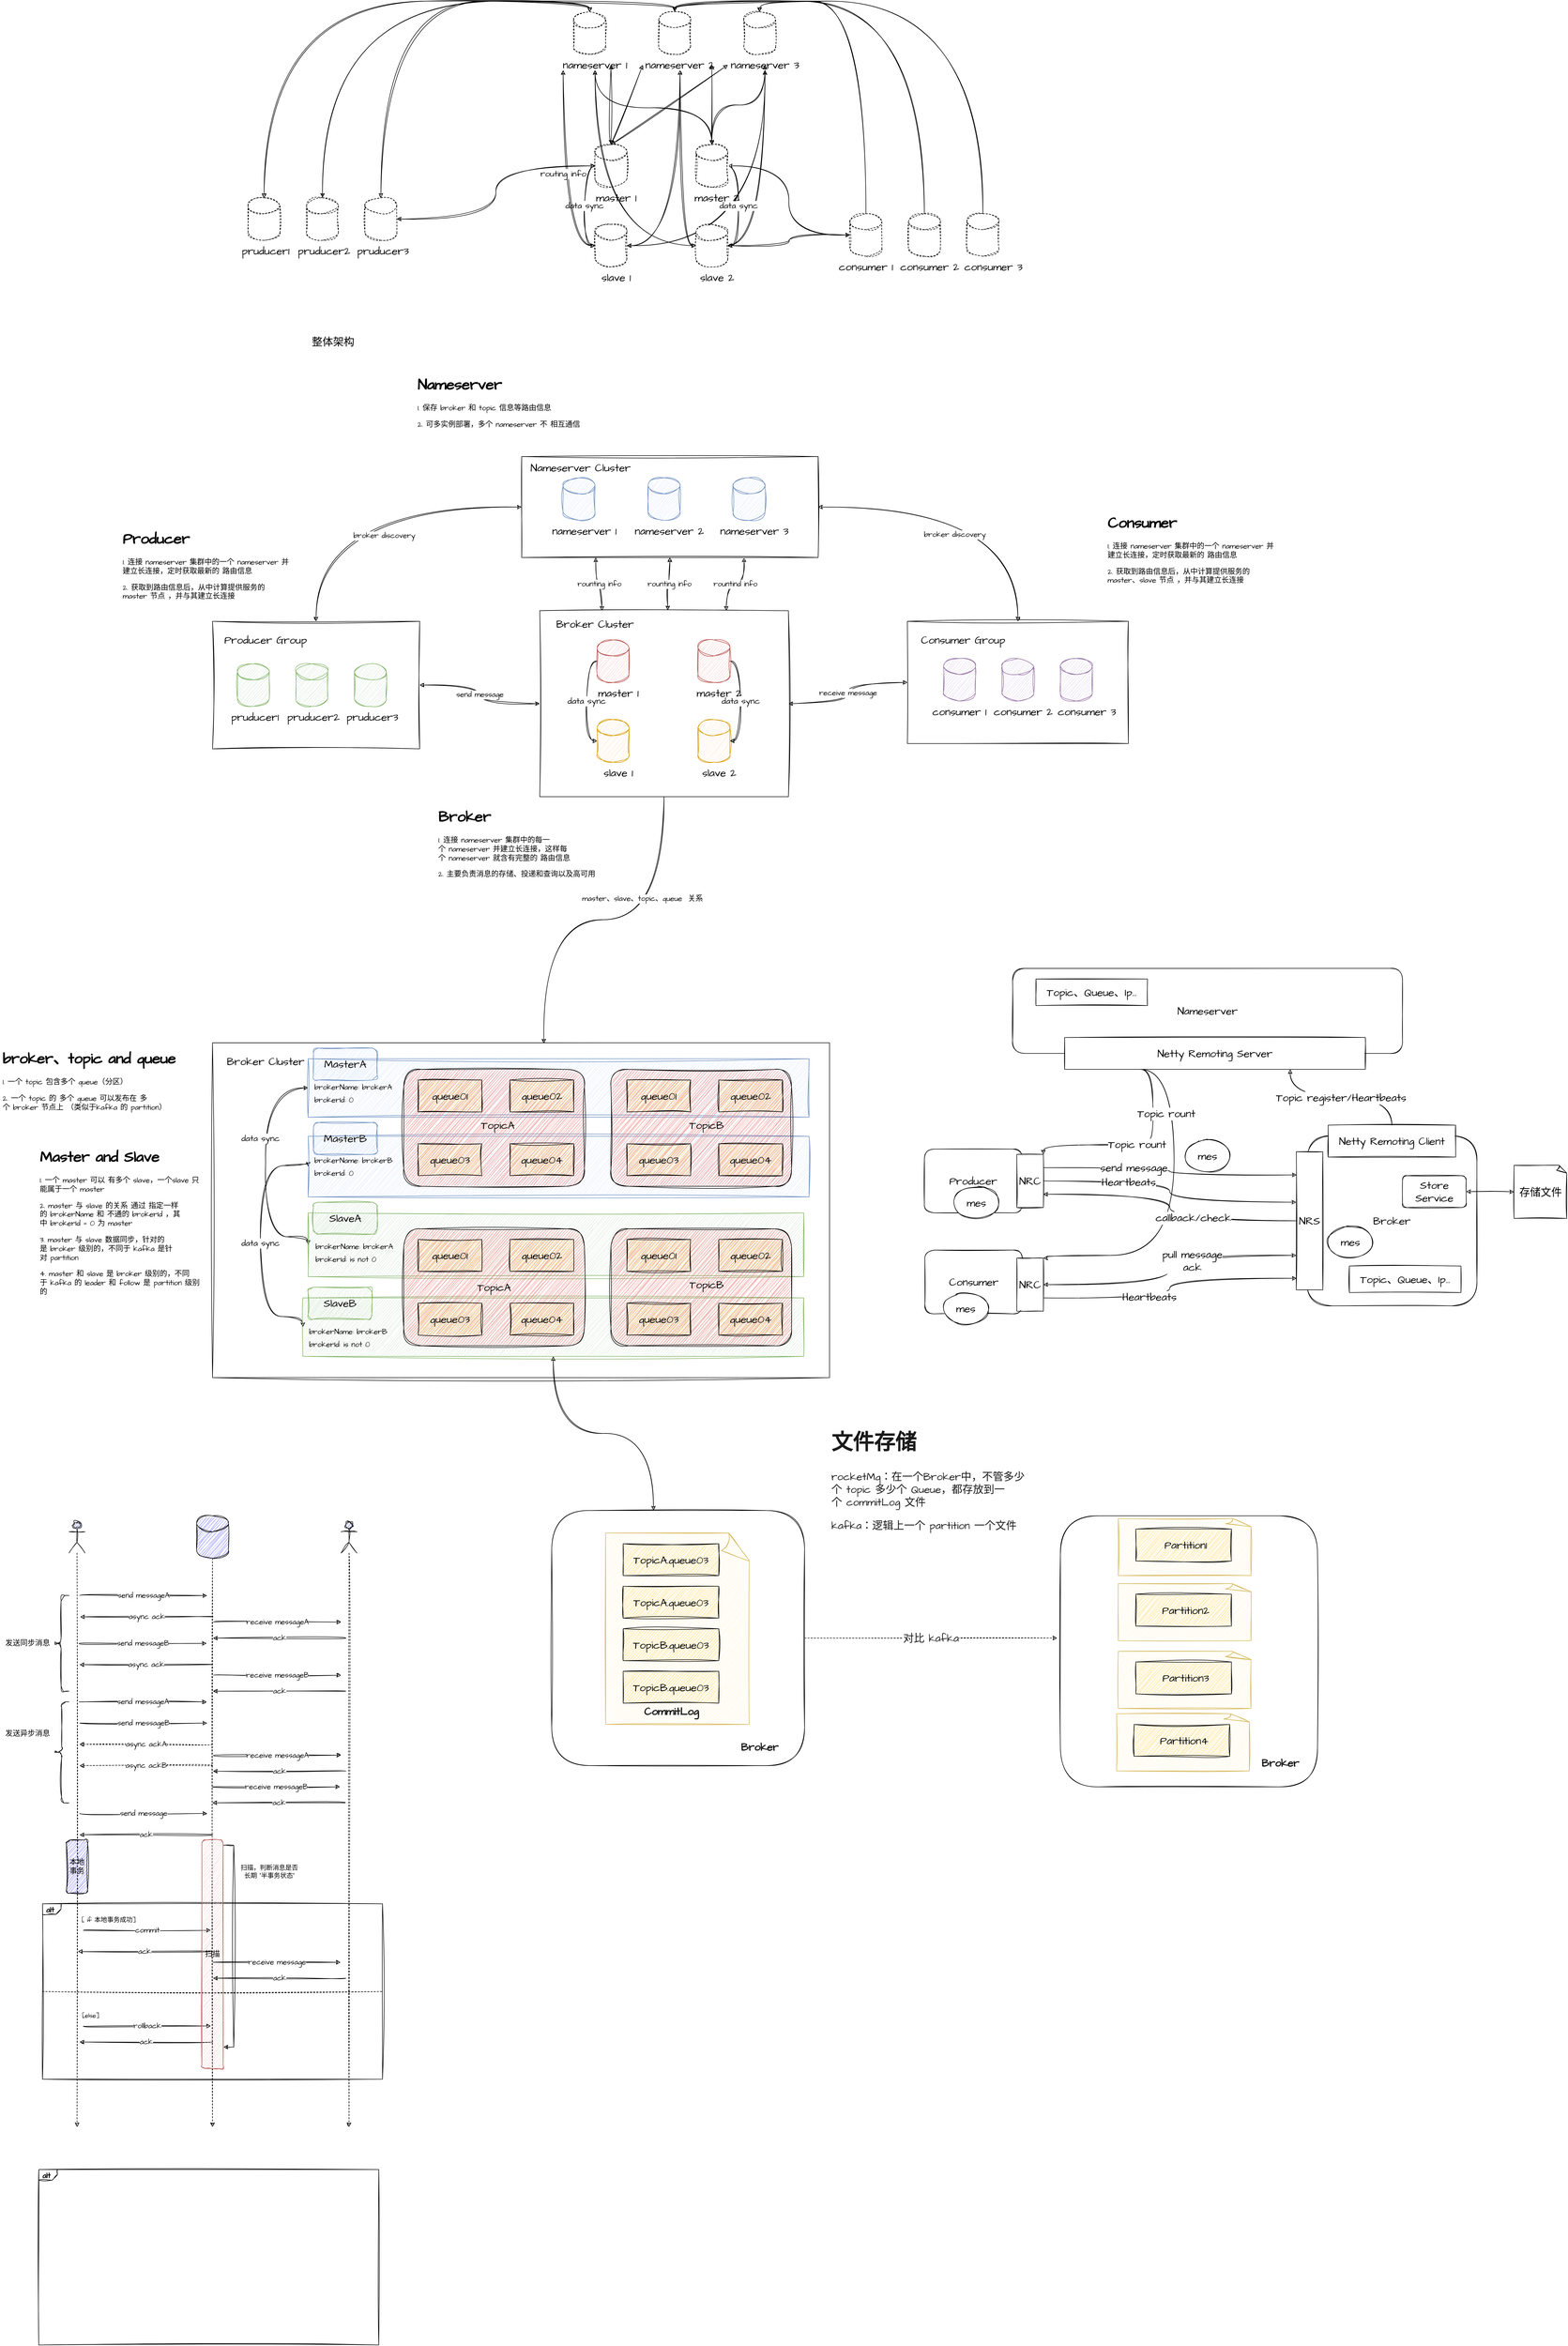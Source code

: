 <mxfile version="20.4.1" type="github">
  <diagram name="Page-1" id="2c0d36ab-eaac-3732-788b-9136903baeff">
    <mxGraphModel dx="1483" dy="2056.5" grid="1" gridSize="10" guides="1" tooltips="1" connect="1" arrows="1" fold="1" page="1" pageScale="1.5" pageWidth="1169" pageHeight="827" math="0" shadow="0">
      <root>
        <mxCell id="0" />
        <mxCell id="1" parent="0" />
        <mxCell id="dmZce5G8_erc-VPVWdEy-372" value="alt" style="strokeColor=inherit;fillColor=inherit;gradientColor=inherit;html=1;shape=mxgraph.sysml.package;labelX=35;fontStyle=1;align=left;verticalAlign=top;spacingLeft=5;spacingTop=-3;rounded=0;shadow=0;glass=0;sketch=1;hachureGap=4;jiggle=2;fontFamily=Architects Daughter;fontSource=https%3A%2F%2Ffonts.googleapis.com%2Fcss%3Ffamily%3DArchitects%2BDaughter;fontSize=14;" parent="1" vertex="1">
          <mxGeometry x="170" y="3250" width="640" height="330" as="geometry" />
        </mxCell>
        <mxCell id="dmZce5G8_erc-VPVWdEy-307" value="" style="rounded=0;whiteSpace=wrap;html=1;shadow=0;glass=0;sketch=1;hachureGap=4;jiggle=2;fontFamily=Architects Daughter;fontSource=https%3A%2F%2Ffonts.googleapis.com%2Fcss%3Ffamily%3DArchitects%2BDaughter;fontSize=14;" parent="1" vertex="1">
          <mxGeometry x="1798" y="837" width="416" height="230" as="geometry" />
        </mxCell>
        <mxCell id="dmZce5G8_erc-VPVWdEy-305" style="edgeStyle=orthogonalEdgeStyle;curved=1;rounded=0;sketch=1;hachureGap=4;jiggle=2;orthogonalLoop=1;jettySize=auto;html=1;exitX=0.5;exitY=0;exitDx=0;exitDy=0;entryX=0;entryY=0.5;entryDx=0;entryDy=0;fontFamily=Architects Daughter;fontSource=https%3A%2F%2Ffonts.googleapis.com%2Fcss%3Ffamily%3DArchitects%2BDaughter;fontSize=14;startArrow=classic;startFill=1;" parent="1" source="dmZce5G8_erc-VPVWdEy-304" target="dmZce5G8_erc-VPVWdEy-299" edge="1">
          <mxGeometry relative="1" as="geometry" />
        </mxCell>
        <mxCell id="dmZce5G8_erc-VPVWdEy-306" value="broker&amp;nbsp;discovery" style="edgeLabel;html=1;align=center;verticalAlign=middle;resizable=0;points=[];fontSize=14;fontFamily=Architects Daughter;" parent="dmZce5G8_erc-VPVWdEy-305" vertex="1" connectable="0">
          <mxGeometry x="0.14" y="-54" relative="1" as="geometry">
            <mxPoint as="offset" />
          </mxGeometry>
        </mxCell>
        <mxCell id="dmZce5G8_erc-VPVWdEy-311" value="send&amp;nbsp;message" style="edgeStyle=orthogonalEdgeStyle;curved=1;rounded=0;sketch=1;hachureGap=4;jiggle=2;orthogonalLoop=1;jettySize=auto;html=1;fontFamily=Architects Daughter;fontSource=https%3A%2F%2Ffonts.googleapis.com%2Fcss%3Ffamily%3DArchitects%2BDaughter;fontSize=14;startArrow=classic;startFill=1;" parent="1" source="dmZce5G8_erc-VPVWdEy-304" target="dmZce5G8_erc-VPVWdEy-300" edge="1">
          <mxGeometry relative="1" as="geometry" />
        </mxCell>
        <mxCell id="dmZce5G8_erc-VPVWdEy-304" value="" style="rounded=0;whiteSpace=wrap;html=1;shadow=0;glass=0;sketch=1;hachureGap=4;jiggle=2;fontFamily=Architects Daughter;fontSource=https%3A%2F%2Ffonts.googleapis.com%2Fcss%3Ffamily%3DArchitects%2BDaughter;fontSize=14;" parent="1" vertex="1">
          <mxGeometry x="490" y="837" width="390" height="240" as="geometry" />
        </mxCell>
        <mxCell id="dmZce5G8_erc-VPVWdEy-310" value="receive&amp;nbsp;message" style="edgeStyle=orthogonalEdgeStyle;curved=1;rounded=0;sketch=1;hachureGap=4;jiggle=2;orthogonalLoop=1;jettySize=auto;html=1;entryX=0;entryY=0.5;entryDx=0;entryDy=0;fontFamily=Architects Daughter;fontSource=https%3A%2F%2Ffonts.googleapis.com%2Fcss%3Ffamily%3DArchitects%2BDaughter;fontSize=14;startArrow=classic;startFill=1;" parent="1" source="dmZce5G8_erc-VPVWdEy-300" target="dmZce5G8_erc-VPVWdEy-307" edge="1">
          <mxGeometry relative="1" as="geometry" />
        </mxCell>
        <mxCell id="dmZce5G8_erc-VPVWdEy-322" style="edgeStyle=orthogonalEdgeStyle;curved=1;rounded=0;sketch=1;hachureGap=4;jiggle=2;orthogonalLoop=1;jettySize=auto;html=1;entryX=0.537;entryY=0.002;entryDx=0;entryDy=0;entryPerimeter=0;fontFamily=Architects Daughter;fontSource=https%3A%2F%2Ffonts.googleapis.com%2Fcss%3Ffamily%3DArchitects%2BDaughter;fontSize=14;startArrow=none;startFill=0;" parent="1" source="dmZce5G8_erc-VPVWdEy-300" target="dmZce5G8_erc-VPVWdEy-252" edge="1">
          <mxGeometry relative="1" as="geometry" />
        </mxCell>
        <mxCell id="dmZce5G8_erc-VPVWdEy-323" value="master、slave、topic、queue&amp;nbsp; 关系" style="edgeLabel;html=1;align=center;verticalAlign=middle;resizable=0;points=[];fontSize=14;fontFamily=Architects Daughter;" parent="dmZce5G8_erc-VPVWdEy-322" vertex="1" connectable="0">
          <mxGeometry x="-0.21" y="-40" relative="1" as="geometry">
            <mxPoint as="offset" />
          </mxGeometry>
        </mxCell>
        <mxCell id="dmZce5G8_erc-VPVWdEy-300" value="" style="rounded=0;whiteSpace=wrap;html=1;shadow=0;glass=0;sketch=1;hachureGap=4;jiggle=2;fontFamily=Architects Daughter;fontSource=https%3A%2F%2Ffonts.googleapis.com%2Fcss%3Ffamily%3DArchitects%2BDaughter;fontSize=14;" parent="1" vertex="1">
          <mxGeometry x="1106" y="817" width="468" height="350" as="geometry" />
        </mxCell>
        <mxCell id="dmZce5G8_erc-VPVWdEy-301" value="rounting&amp;nbsp;info" style="edgeStyle=orthogonalEdgeStyle;curved=1;rounded=0;sketch=1;hachureGap=4;jiggle=2;orthogonalLoop=1;jettySize=auto;html=1;exitX=0.25;exitY=1;exitDx=0;exitDy=0;entryX=0.25;entryY=0;entryDx=0;entryDy=0;fontFamily=Architects Daughter;fontSource=https%3A%2F%2Ffonts.googleapis.com%2Fcss%3Ffamily%3DArchitects%2BDaughter;fontSize=14;startArrow=classic;startFill=1;" parent="1" source="dmZce5G8_erc-VPVWdEy-299" target="dmZce5G8_erc-VPVWdEy-300" edge="1">
          <mxGeometry relative="1" as="geometry" />
        </mxCell>
        <mxCell id="dmZce5G8_erc-VPVWdEy-302" value="rounting&amp;nbsp;info" style="edgeStyle=orthogonalEdgeStyle;curved=1;rounded=0;sketch=1;hachureGap=4;jiggle=2;orthogonalLoop=1;jettySize=auto;html=1;entryX=0.515;entryY=-0.002;entryDx=0;entryDy=0;entryPerimeter=0;fontFamily=Architects Daughter;fontSource=https%3A%2F%2Ffonts.googleapis.com%2Fcss%3Ffamily%3DArchitects%2BDaughter;fontSize=14;startArrow=classic;startFill=1;" parent="1" source="dmZce5G8_erc-VPVWdEy-299" target="dmZce5G8_erc-VPVWdEy-300" edge="1">
          <mxGeometry relative="1" as="geometry" />
        </mxCell>
        <mxCell id="dmZce5G8_erc-VPVWdEy-303" value="rountind&amp;nbsp;info" style="edgeStyle=orthogonalEdgeStyle;curved=1;rounded=0;sketch=1;hachureGap=4;jiggle=2;orthogonalLoop=1;jettySize=auto;html=1;exitX=0.75;exitY=1;exitDx=0;exitDy=0;entryX=0.75;entryY=0;entryDx=0;entryDy=0;fontFamily=Architects Daughter;fontSource=https%3A%2F%2Ffonts.googleapis.com%2Fcss%3Ffamily%3DArchitects%2BDaughter;fontSize=14;startArrow=classic;startFill=1;" parent="1" source="dmZce5G8_erc-VPVWdEy-299" target="dmZce5G8_erc-VPVWdEy-300" edge="1">
          <mxGeometry relative="1" as="geometry" />
        </mxCell>
        <mxCell id="dmZce5G8_erc-VPVWdEy-308" style="edgeStyle=orthogonalEdgeStyle;curved=1;rounded=0;sketch=1;hachureGap=4;jiggle=2;orthogonalLoop=1;jettySize=auto;html=1;exitX=1;exitY=0.5;exitDx=0;exitDy=0;entryX=0.5;entryY=0;entryDx=0;entryDy=0;fontFamily=Architects Daughter;fontSource=https%3A%2F%2Ffonts.googleapis.com%2Fcss%3Ffamily%3DArchitects%2BDaughter;fontSize=14;startArrow=classic;startFill=1;" parent="1" source="dmZce5G8_erc-VPVWdEy-299" target="dmZce5G8_erc-VPVWdEy-307" edge="1">
          <mxGeometry relative="1" as="geometry" />
        </mxCell>
        <mxCell id="dmZce5G8_erc-VPVWdEy-309" value="broker&amp;nbsp;discovery" style="edgeLabel;html=1;align=center;verticalAlign=middle;resizable=0;points=[];fontSize=14;fontFamily=Architects Daughter;" parent="dmZce5G8_erc-VPVWdEy-308" vertex="1" connectable="0">
          <mxGeometry x="-0.13" y="-52" relative="1" as="geometry">
            <mxPoint as="offset" />
          </mxGeometry>
        </mxCell>
        <mxCell id="dmZce5G8_erc-VPVWdEy-299" value="" style="rounded=0;whiteSpace=wrap;html=1;shadow=0;glass=0;sketch=1;hachureGap=4;jiggle=2;fontFamily=Architects Daughter;fontSource=https%3A%2F%2Ffonts.googleapis.com%2Fcss%3Ffamily%3DArchitects%2BDaughter;fontSize=14;" parent="1" vertex="1">
          <mxGeometry x="1072" y="527" width="558" height="190" as="geometry" />
        </mxCell>
        <mxCell id="dmZce5G8_erc-VPVWdEy-135" value="" style="shape=cylinder3;whiteSpace=wrap;html=1;boundedLbl=1;backgroundOutline=1;size=15;dashed=1;sketch=1;hachureGap=4;jiggle=2;fontFamily=Architects Daughter;fontSource=https%3A%2F%2Ffonts.googleapis.com%2Fcss%3Ffamily%3DArchitects%2BDaughter;fontSize=20;" parent="1" vertex="1">
          <mxGeometry x="1170" y="-309.86" width="60" height="80" as="geometry" />
        </mxCell>
        <mxCell id="dmZce5G8_erc-VPVWdEy-136" value="nameserver 1" style="text;html=1;strokeColor=none;fillColor=none;align=center;verticalAlign=middle;whiteSpace=wrap;rounded=0;dashed=1;sketch=1;hachureGap=4;jiggle=2;fontFamily=Architects Daughter;fontSource=https%3A%2F%2Ffonts.googleapis.com%2Fcss%3Ffamily%3DArchitects%2BDaughter;fontSize=20;" parent="1" vertex="1">
          <mxGeometry x="1140" y="-209.86" width="140" as="geometry" />
        </mxCell>
        <mxCell id="dmZce5G8_erc-VPVWdEy-137" value="" style="shape=cylinder3;whiteSpace=wrap;html=1;boundedLbl=1;backgroundOutline=1;size=15;dashed=1;sketch=1;hachureGap=4;jiggle=2;fontFamily=Architects Daughter;fontSource=https%3A%2F%2Ffonts.googleapis.com%2Fcss%3Ffamily%3DArchitects%2BDaughter;fontSize=20;" parent="1" vertex="1">
          <mxGeometry x="1330" y="-309.86" width="60" height="80" as="geometry" />
        </mxCell>
        <mxCell id="dmZce5G8_erc-VPVWdEy-138" value="nameserver 2" style="text;html=1;strokeColor=none;fillColor=none;align=center;verticalAlign=middle;whiteSpace=wrap;rounded=0;dashed=1;sketch=1;hachureGap=4;jiggle=2;fontFamily=Architects Daughter;fontSource=https%3A%2F%2Ffonts.googleapis.com%2Fcss%3Ffamily%3DArchitects%2BDaughter;fontSize=20;" parent="1" vertex="1">
          <mxGeometry x="1300" y="-209.86" width="140" as="geometry" />
        </mxCell>
        <mxCell id="dmZce5G8_erc-VPVWdEy-139" value="" style="shape=cylinder3;whiteSpace=wrap;html=1;boundedLbl=1;backgroundOutline=1;size=15;dashed=1;sketch=1;hachureGap=4;jiggle=2;fontFamily=Architects Daughter;fontSource=https%3A%2F%2Ffonts.googleapis.com%2Fcss%3Ffamily%3DArchitects%2BDaughter;fontSize=20;" parent="1" vertex="1">
          <mxGeometry x="1490" y="-309.86" width="60" height="80" as="geometry" />
        </mxCell>
        <mxCell id="dmZce5G8_erc-VPVWdEy-140" value="nameserver 3" style="text;html=1;strokeColor=none;fillColor=none;align=center;verticalAlign=middle;whiteSpace=wrap;rounded=0;dashed=1;sketch=1;hachureGap=4;jiggle=2;fontFamily=Architects Daughter;fontSource=https%3A%2F%2Ffonts.googleapis.com%2Fcss%3Ffamily%3DArchitects%2BDaughter;fontSize=20;" parent="1" vertex="1">
          <mxGeometry x="1460" y="-209.86" width="140" as="geometry" />
        </mxCell>
        <mxCell id="dmZce5G8_erc-VPVWdEy-181" style="edgeStyle=orthogonalEdgeStyle;curved=1;rounded=0;sketch=1;hachureGap=4;jiggle=2;orthogonalLoop=1;jettySize=auto;html=1;entryX=0.5;entryY=0;entryDx=0;entryDy=0;entryPerimeter=0;fontFamily=Architects Daughter;fontSource=https%3A%2F%2Ffonts.googleapis.com%2Fcss%3Ffamily%3DArchitects%2BDaughter;fontSize=16;exitX=0.5;exitY=0;exitDx=0;exitDy=0;exitPerimeter=0;startArrow=classic;startFill=1;" parent="1" source="dmZce5G8_erc-VPVWdEy-141" target="dmZce5G8_erc-VPVWdEy-135" edge="1">
          <mxGeometry relative="1" as="geometry" />
        </mxCell>
        <mxCell id="dmZce5G8_erc-VPVWdEy-141" value="" style="shape=cylinder3;whiteSpace=wrap;html=1;boundedLbl=1;backgroundOutline=1;size=15;dashed=1;sketch=1;hachureGap=4;jiggle=2;fontFamily=Architects Daughter;fontSource=https%3A%2F%2Ffonts.googleapis.com%2Fcss%3Ffamily%3DArchitects%2BDaughter;fontSize=20;" parent="1" vertex="1">
          <mxGeometry x="557" y="40.14" width="60" height="80" as="geometry" />
        </mxCell>
        <mxCell id="dmZce5G8_erc-VPVWdEy-142" value="pruducer1" style="text;html=1;strokeColor=none;fillColor=none;align=center;verticalAlign=middle;whiteSpace=wrap;rounded=0;dashed=1;sketch=1;hachureGap=4;jiggle=2;fontFamily=Architects Daughter;fontSource=https%3A%2F%2Ffonts.googleapis.com%2Fcss%3Ffamily%3DArchitects%2BDaughter;fontSize=20;" parent="1" vertex="1">
          <mxGeometry x="520" y="140.14" width="140" as="geometry" />
        </mxCell>
        <mxCell id="dmZce5G8_erc-VPVWdEy-180" style="edgeStyle=orthogonalEdgeStyle;curved=1;rounded=0;sketch=1;hachureGap=4;jiggle=2;orthogonalLoop=1;jettySize=auto;html=1;entryX=0.5;entryY=0;entryDx=0;entryDy=0;entryPerimeter=0;fontFamily=Architects Daughter;fontSource=https%3A%2F%2Ffonts.googleapis.com%2Fcss%3Ffamily%3DArchitects%2BDaughter;fontSize=16;exitX=0.5;exitY=0;exitDx=0;exitDy=0;exitPerimeter=0;startArrow=classic;startFill=1;" parent="1" source="dmZce5G8_erc-VPVWdEy-143" target="dmZce5G8_erc-VPVWdEy-137" edge="1">
          <mxGeometry relative="1" as="geometry" />
        </mxCell>
        <mxCell id="dmZce5G8_erc-VPVWdEy-143" value="" style="shape=cylinder3;whiteSpace=wrap;html=1;boundedLbl=1;backgroundOutline=1;size=15;dashed=1;sketch=1;hachureGap=4;jiggle=2;fontFamily=Architects Daughter;fontSource=https%3A%2F%2Ffonts.googleapis.com%2Fcss%3Ffamily%3DArchitects%2BDaughter;fontSize=20;" parent="1" vertex="1">
          <mxGeometry x="667" y="40.14" width="60" height="80" as="geometry" />
        </mxCell>
        <mxCell id="dmZce5G8_erc-VPVWdEy-144" value="pruducer2" style="text;html=1;strokeColor=none;fillColor=none;align=center;verticalAlign=middle;whiteSpace=wrap;rounded=0;dashed=1;sketch=1;hachureGap=4;jiggle=2;fontFamily=Architects Daughter;fontSource=https%3A%2F%2Ffonts.googleapis.com%2Fcss%3Ffamily%3DArchitects%2BDaughter;fontSize=20;" parent="1" vertex="1">
          <mxGeometry x="630" y="140.14" width="140" as="geometry" />
        </mxCell>
        <mxCell id="dmZce5G8_erc-VPVWdEy-179" style="edgeStyle=orthogonalEdgeStyle;curved=1;rounded=0;sketch=1;hachureGap=4;jiggle=2;orthogonalLoop=1;jettySize=auto;html=1;entryX=0.5;entryY=0;entryDx=0;entryDy=0;entryPerimeter=0;fontFamily=Architects Daughter;fontSource=https%3A%2F%2Ffonts.googleapis.com%2Fcss%3Ffamily%3DArchitects%2BDaughter;fontSize=16;exitX=0.5;exitY=0;exitDx=0;exitDy=0;exitPerimeter=0;startArrow=classic;startFill=1;" parent="1" source="dmZce5G8_erc-VPVWdEy-145" target="dmZce5G8_erc-VPVWdEy-135" edge="1">
          <mxGeometry relative="1" as="geometry" />
        </mxCell>
        <mxCell id="dmZce5G8_erc-VPVWdEy-191" style="edgeStyle=orthogonalEdgeStyle;curved=1;rounded=0;sketch=1;hachureGap=4;jiggle=2;orthogonalLoop=1;jettySize=auto;html=1;entryX=0;entryY=0.5;entryDx=0;entryDy=0;entryPerimeter=0;fontFamily=Architects Daughter;fontSource=https%3A%2F%2Ffonts.googleapis.com%2Fcss%3Ffamily%3DArchitects%2BDaughter;fontSize=16;startArrow=classic;startFill=1;" parent="1" source="dmZce5G8_erc-VPVWdEy-145" target="dmZce5G8_erc-VPVWdEy-149" edge="1">
          <mxGeometry relative="1" as="geometry" />
        </mxCell>
        <mxCell id="dmZce5G8_erc-VPVWdEy-145" value="" style="shape=cylinder3;whiteSpace=wrap;html=1;boundedLbl=1;backgroundOutline=1;size=15;dashed=1;sketch=1;hachureGap=4;jiggle=2;fontFamily=Architects Daughter;fontSource=https%3A%2F%2Ffonts.googleapis.com%2Fcss%3Ffamily%3DArchitects%2BDaughter;fontSize=20;" parent="1" vertex="1">
          <mxGeometry x="777" y="40.14" width="60" height="80" as="geometry" />
        </mxCell>
        <mxCell id="dmZce5G8_erc-VPVWdEy-146" value="pruducer3" style="text;html=1;strokeColor=none;fillColor=none;align=center;verticalAlign=middle;whiteSpace=wrap;rounded=0;dashed=1;sketch=1;hachureGap=4;jiggle=2;fontFamily=Architects Daughter;fontSource=https%3A%2F%2Ffonts.googleapis.com%2Fcss%3Ffamily%3DArchitects%2BDaughter;fontSize=20;" parent="1" vertex="1">
          <mxGeometry x="741" y="140.14" width="140" as="geometry" />
        </mxCell>
        <mxCell id="dmZce5G8_erc-VPVWdEy-165" style="edgeStyle=orthogonalEdgeStyle;curved=1;rounded=0;sketch=1;hachureGap=4;jiggle=2;orthogonalLoop=1;jettySize=auto;html=1;fontFamily=Architects Daughter;fontSource=https%3A%2F%2Ffonts.googleapis.com%2Fcss%3Ffamily%3DArchitects%2BDaughter;fontSize=16;startArrow=classic;startFill=1;" parent="1" source="dmZce5G8_erc-VPVWdEy-149" target="dmZce5G8_erc-VPVWdEy-136" edge="1">
          <mxGeometry relative="1" as="geometry" />
        </mxCell>
        <mxCell id="dmZce5G8_erc-VPVWdEy-166" style="edgeStyle=orthogonalEdgeStyle;curved=1;rounded=0;sketch=1;hachureGap=4;jiggle=2;orthogonalLoop=1;jettySize=auto;html=1;exitX=0.5;exitY=0;exitDx=0;exitDy=0;exitPerimeter=0;fontFamily=Architects Daughter;fontSource=https%3A%2F%2Ffonts.googleapis.com%2Fcss%3Ffamily%3DArchitects%2BDaughter;fontSize=16;startArrow=classic;startFill=1;" parent="1" source="dmZce5G8_erc-VPVWdEy-149" target="dmZce5G8_erc-VPVWdEy-138" edge="1">
          <mxGeometry relative="1" as="geometry" />
        </mxCell>
        <mxCell id="dmZce5G8_erc-VPVWdEy-167" style="edgeStyle=orthogonalEdgeStyle;curved=1;rounded=0;sketch=1;hachureGap=4;jiggle=2;orthogonalLoop=1;jettySize=auto;html=1;exitX=0.5;exitY=0;exitDx=0;exitDy=0;exitPerimeter=0;fontFamily=Architects Daughter;fontSource=https%3A%2F%2Ffonts.googleapis.com%2Fcss%3Ffamily%3DArchitects%2BDaughter;fontSize=16;startArrow=classic;startFill=1;" parent="1" source="dmZce5G8_erc-VPVWdEy-149" target="dmZce5G8_erc-VPVWdEy-140" edge="1">
          <mxGeometry relative="1" as="geometry" />
        </mxCell>
        <mxCell id="dmZce5G8_erc-VPVWdEy-186" value="data&amp;nbsp;sync" style="edgeStyle=orthogonalEdgeStyle;curved=1;rounded=0;sketch=1;hachureGap=4;jiggle=2;orthogonalLoop=1;jettySize=auto;html=1;entryX=0;entryY=0.5;entryDx=0;entryDy=0;entryPerimeter=0;fontFamily=Architects Daughter;fontSource=https%3A%2F%2Ffonts.googleapis.com%2Fcss%3Ffamily%3DArchitects%2BDaughter;fontSize=16;exitX=0;exitY=0.5;exitDx=0;exitDy=0;exitPerimeter=0;" parent="1" source="dmZce5G8_erc-VPVWdEy-149" target="dmZce5G8_erc-VPVWdEy-151" edge="1">
          <mxGeometry relative="1" as="geometry" />
        </mxCell>
        <mxCell id="dmZce5G8_erc-VPVWdEy-149" value="" style="shape=cylinder3;whiteSpace=wrap;html=1;boundedLbl=1;backgroundOutline=1;size=15;dashed=1;sketch=1;hachureGap=4;jiggle=2;fontFamily=Architects Daughter;fontSource=https%3A%2F%2Ffonts.googleapis.com%2Fcss%3Ffamily%3DArchitects%2BDaughter;fontSize=20;" parent="1" vertex="1">
          <mxGeometry x="1210" y="-59.86" width="60" height="80" as="geometry" />
        </mxCell>
        <mxCell id="dmZce5G8_erc-VPVWdEy-150" value="master 1" style="text;html=1;strokeColor=none;fillColor=none;align=center;verticalAlign=middle;whiteSpace=wrap;rounded=0;dashed=1;sketch=1;hachureGap=4;jiggle=2;fontFamily=Architects Daughter;fontSource=https%3A%2F%2Ffonts.googleapis.com%2Fcss%3Ffamily%3DArchitects%2BDaughter;fontSize=20;" parent="1" vertex="1">
          <mxGeometry x="1180" y="40.14" width="140" as="geometry" />
        </mxCell>
        <mxCell id="dmZce5G8_erc-VPVWdEy-173" value="routing&amp;nbsp;info" style="edgeStyle=orthogonalEdgeStyle;curved=1;rounded=0;sketch=1;hachureGap=4;jiggle=2;orthogonalLoop=1;jettySize=auto;html=1;fontFamily=Architects Daughter;fontSource=https%3A%2F%2Ffonts.googleapis.com%2Fcss%3Ffamily%3DArchitects%2BDaughter;fontSize=16;startArrow=classic;startFill=1;" parent="1" source="dmZce5G8_erc-VPVWdEy-151" edge="1">
          <mxGeometry relative="1" as="geometry">
            <mxPoint x="1150" y="-199.86" as="targetPoint" />
          </mxGeometry>
        </mxCell>
        <mxCell id="dmZce5G8_erc-VPVWdEy-174" style="edgeStyle=orthogonalEdgeStyle;curved=1;rounded=0;sketch=1;hachureGap=4;jiggle=2;orthogonalLoop=1;jettySize=auto;html=1;fontFamily=Architects Daughter;fontSource=https%3A%2F%2Ffonts.googleapis.com%2Fcss%3Ffamily%3DArchitects%2BDaughter;fontSize=16;startArrow=classic;startFill=1;" parent="1" source="dmZce5G8_erc-VPVWdEy-151" edge="1">
          <mxGeometry relative="1" as="geometry">
            <mxPoint x="1370" y="-199.86" as="targetPoint" />
          </mxGeometry>
        </mxCell>
        <mxCell id="dmZce5G8_erc-VPVWdEy-175" style="edgeStyle=orthogonalEdgeStyle;curved=1;rounded=0;sketch=1;hachureGap=4;jiggle=2;orthogonalLoop=1;jettySize=auto;html=1;fontFamily=Architects Daughter;fontSource=https%3A%2F%2Ffonts.googleapis.com%2Fcss%3Ffamily%3DArchitects%2BDaughter;fontSize=16;startArrow=classic;startFill=1;" parent="1" source="dmZce5G8_erc-VPVWdEy-151" edge="1">
          <mxGeometry relative="1" as="geometry">
            <mxPoint x="1530" y="-199.86" as="targetPoint" />
          </mxGeometry>
        </mxCell>
        <mxCell id="dmZce5G8_erc-VPVWdEy-151" value="" style="shape=cylinder3;whiteSpace=wrap;html=1;boundedLbl=1;backgroundOutline=1;size=15;dashed=1;sketch=1;hachureGap=4;jiggle=2;fontFamily=Architects Daughter;fontSource=https%3A%2F%2Ffonts.googleapis.com%2Fcss%3Ffamily%3DArchitects%2BDaughter;fontSize=20;" parent="1" vertex="1">
          <mxGeometry x="1210" y="90.14" width="60" height="80" as="geometry" />
        </mxCell>
        <mxCell id="dmZce5G8_erc-VPVWdEy-152" value="slave 1" style="text;html=1;strokeColor=none;fillColor=none;align=center;verticalAlign=middle;whiteSpace=wrap;rounded=0;dashed=1;sketch=1;hachureGap=4;jiggle=2;fontFamily=Architects Daughter;fontSource=https%3A%2F%2Ffonts.googleapis.com%2Fcss%3Ffamily%3DArchitects%2BDaughter;fontSize=20;" parent="1" vertex="1">
          <mxGeometry x="1180" y="190.14" width="140" as="geometry" />
        </mxCell>
        <mxCell id="dmZce5G8_erc-VPVWdEy-176" style="edgeStyle=orthogonalEdgeStyle;curved=1;rounded=0;sketch=1;hachureGap=4;jiggle=2;orthogonalLoop=1;jettySize=auto;html=1;fontFamily=Architects Daughter;fontSource=https%3A%2F%2Ffonts.googleapis.com%2Fcss%3Ffamily%3DArchitects%2BDaughter;fontSize=16;" parent="1" source="dmZce5G8_erc-VPVWdEy-153" edge="1">
          <mxGeometry relative="1" as="geometry">
            <mxPoint x="1530" y="-199.86" as="targetPoint" />
          </mxGeometry>
        </mxCell>
        <mxCell id="dmZce5G8_erc-VPVWdEy-177" style="edgeStyle=orthogonalEdgeStyle;curved=1;rounded=0;sketch=1;hachureGap=4;jiggle=2;orthogonalLoop=1;jettySize=auto;html=1;fontFamily=Architects Daughter;fontSource=https%3A%2F%2Ffonts.googleapis.com%2Fcss%3Ffamily%3DArchitects%2BDaughter;fontSize=16;startArrow=classic;startFill=1;" parent="1" source="dmZce5G8_erc-VPVWdEy-153" edge="1">
          <mxGeometry relative="1" as="geometry">
            <mxPoint x="1370" y="-199.86" as="targetPoint" />
          </mxGeometry>
        </mxCell>
        <mxCell id="dmZce5G8_erc-VPVWdEy-178" style="edgeStyle=orthogonalEdgeStyle;curved=1;rounded=0;sketch=1;hachureGap=4;jiggle=2;orthogonalLoop=1;jettySize=auto;html=1;fontFamily=Architects Daughter;fontSource=https%3A%2F%2Ffonts.googleapis.com%2Fcss%3Ffamily%3DArchitects%2BDaughter;fontSize=16;startArrow=classic;startFill=1;" parent="1" source="dmZce5G8_erc-VPVWdEy-153" edge="1">
          <mxGeometry relative="1" as="geometry">
            <mxPoint x="1210" y="-199.86" as="targetPoint" />
          </mxGeometry>
        </mxCell>
        <mxCell id="dmZce5G8_erc-VPVWdEy-153" value="" style="shape=cylinder3;whiteSpace=wrap;html=1;boundedLbl=1;backgroundOutline=1;size=15;dashed=1;sketch=1;hachureGap=4;jiggle=2;fontFamily=Architects Daughter;fontSource=https%3A%2F%2Ffonts.googleapis.com%2Fcss%3Ffamily%3DArchitects%2BDaughter;fontSize=20;" parent="1" vertex="1">
          <mxGeometry x="1400" y="90.14" width="60" height="80" as="geometry" />
        </mxCell>
        <mxCell id="dmZce5G8_erc-VPVWdEy-154" value="slave 2" style="text;html=1;strokeColor=none;fillColor=none;align=center;verticalAlign=middle;whiteSpace=wrap;rounded=0;dashed=1;sketch=1;hachureGap=4;jiggle=2;fontFamily=Architects Daughter;fontSource=https%3A%2F%2Ffonts.googleapis.com%2Fcss%3Ffamily%3DArchitects%2BDaughter;fontSize=20;" parent="1" vertex="1">
          <mxGeometry x="1370" y="190.14" width="140" as="geometry" />
        </mxCell>
        <mxCell id="dmZce5G8_erc-VPVWdEy-183" style="edgeStyle=orthogonalEdgeStyle;curved=1;rounded=0;sketch=1;hachureGap=4;jiggle=2;orthogonalLoop=1;jettySize=auto;html=1;entryX=0.5;entryY=0;entryDx=0;entryDy=0;entryPerimeter=0;fontFamily=Architects Daughter;fontSource=https%3A%2F%2Ffonts.googleapis.com%2Fcss%3Ffamily%3DArchitects%2BDaughter;fontSize=16;exitX=0.5;exitY=0;exitDx=0;exitDy=0;exitPerimeter=0;" parent="1" source="dmZce5G8_erc-VPVWdEy-155" target="dmZce5G8_erc-VPVWdEy-139" edge="1">
          <mxGeometry relative="1" as="geometry" />
        </mxCell>
        <mxCell id="dmZce5G8_erc-VPVWdEy-192" style="edgeStyle=orthogonalEdgeStyle;curved=1;rounded=0;sketch=1;hachureGap=4;jiggle=2;orthogonalLoop=1;jettySize=auto;html=1;entryX=1;entryY=0.5;entryDx=0;entryDy=0;entryPerimeter=0;fontFamily=Architects Daughter;fontSource=https%3A%2F%2Ffonts.googleapis.com%2Fcss%3Ffamily%3DArchitects%2BDaughter;fontSize=16;startArrow=classic;startFill=1;" parent="1" source="dmZce5G8_erc-VPVWdEy-155" target="dmZce5G8_erc-VPVWdEy-163" edge="1">
          <mxGeometry relative="1" as="geometry" />
        </mxCell>
        <mxCell id="dmZce5G8_erc-VPVWdEy-193" style="edgeStyle=orthogonalEdgeStyle;curved=1;rounded=0;sketch=1;hachureGap=4;jiggle=2;orthogonalLoop=1;jettySize=auto;html=1;exitX=0;exitY=0.5;exitDx=0;exitDy=0;exitPerimeter=0;fontFamily=Architects Daughter;fontSource=https%3A%2F%2Ffonts.googleapis.com%2Fcss%3Ffamily%3DArchitects%2BDaughter;fontSize=16;startArrow=classic;startFill=1;" parent="1" source="dmZce5G8_erc-VPVWdEy-155" edge="1">
          <mxGeometry relative="1" as="geometry">
            <mxPoint x="1460" y="130.14" as="targetPoint" />
          </mxGeometry>
        </mxCell>
        <mxCell id="dmZce5G8_erc-VPVWdEy-155" value="" style="shape=cylinder3;whiteSpace=wrap;html=1;boundedLbl=1;backgroundOutline=1;size=15;dashed=1;sketch=1;hachureGap=4;jiggle=2;fontFamily=Architects Daughter;fontSource=https%3A%2F%2Ffonts.googleapis.com%2Fcss%3Ffamily%3DArchitects%2BDaughter;fontSize=20;" parent="1" vertex="1">
          <mxGeometry x="1690" y="70.14" width="60" height="80" as="geometry" />
        </mxCell>
        <mxCell id="dmZce5G8_erc-VPVWdEy-184" style="edgeStyle=orthogonalEdgeStyle;curved=1;rounded=0;sketch=1;hachureGap=4;jiggle=2;orthogonalLoop=1;jettySize=auto;html=1;exitX=0.5;exitY=0;exitDx=0;exitDy=0;exitPerimeter=0;entryX=0.5;entryY=0;entryDx=0;entryDy=0;entryPerimeter=0;fontFamily=Architects Daughter;fontSource=https%3A%2F%2Ffonts.googleapis.com%2Fcss%3Ffamily%3DArchitects%2BDaughter;fontSize=16;" parent="1" source="dmZce5G8_erc-VPVWdEy-156" target="dmZce5G8_erc-VPVWdEy-137" edge="1">
          <mxGeometry relative="1" as="geometry" />
        </mxCell>
        <mxCell id="dmZce5G8_erc-VPVWdEy-156" value="" style="shape=cylinder3;whiteSpace=wrap;html=1;boundedLbl=1;backgroundOutline=1;size=15;dashed=1;sketch=1;hachureGap=4;jiggle=2;fontFamily=Architects Daughter;fontSource=https%3A%2F%2Ffonts.googleapis.com%2Fcss%3Ffamily%3DArchitects%2BDaughter;fontSize=20;" parent="1" vertex="1">
          <mxGeometry x="1800" y="70.14" width="60" height="80" as="geometry" />
        </mxCell>
        <mxCell id="dmZce5G8_erc-VPVWdEy-185" style="edgeStyle=orthogonalEdgeStyle;curved=1;rounded=0;sketch=1;hachureGap=4;jiggle=2;orthogonalLoop=1;jettySize=auto;html=1;entryX=0.5;entryY=0;entryDx=0;entryDy=0;entryPerimeter=0;fontFamily=Architects Daughter;fontSource=https%3A%2F%2Ffonts.googleapis.com%2Fcss%3Ffamily%3DArchitects%2BDaughter;fontSize=16;exitX=0.5;exitY=0;exitDx=0;exitDy=0;exitPerimeter=0;" parent="1" source="dmZce5G8_erc-VPVWdEy-158" target="dmZce5G8_erc-VPVWdEy-137" edge="1">
          <mxGeometry relative="1" as="geometry" />
        </mxCell>
        <mxCell id="dmZce5G8_erc-VPVWdEy-158" value="" style="shape=cylinder3;whiteSpace=wrap;html=1;boundedLbl=1;backgroundOutline=1;size=15;dashed=1;sketch=1;hachureGap=4;jiggle=2;fontFamily=Architects Daughter;fontSource=https%3A%2F%2Ffonts.googleapis.com%2Fcss%3Ffamily%3DArchitects%2BDaughter;fontSize=20;" parent="1" vertex="1">
          <mxGeometry x="1910" y="70.14" width="60" height="80" as="geometry" />
        </mxCell>
        <mxCell id="dmZce5G8_erc-VPVWdEy-160" value="consumer 1" style="text;html=1;strokeColor=none;fillColor=none;align=center;verticalAlign=middle;whiteSpace=wrap;rounded=0;dashed=1;sketch=1;hachureGap=4;jiggle=2;fontFamily=Architects Daughter;fontSource=https%3A%2F%2Ffonts.googleapis.com%2Fcss%3Ffamily%3DArchitects%2BDaughter;fontSize=20;" parent="1" vertex="1">
          <mxGeometry x="1650" y="170.14" width="140" as="geometry" />
        </mxCell>
        <mxCell id="dmZce5G8_erc-VPVWdEy-161" value="consumer 2" style="text;html=1;strokeColor=none;fillColor=none;align=center;verticalAlign=middle;whiteSpace=wrap;rounded=0;dashed=1;sketch=1;hachureGap=4;jiggle=2;fontFamily=Architects Daughter;fontSource=https%3A%2F%2Ffonts.googleapis.com%2Fcss%3Ffamily%3DArchitects%2BDaughter;fontSize=20;" parent="1" vertex="1">
          <mxGeometry x="1770" y="170.14" width="140" as="geometry" />
        </mxCell>
        <mxCell id="dmZce5G8_erc-VPVWdEy-162" value="consumer 3" style="text;html=1;strokeColor=none;fillColor=none;align=center;verticalAlign=middle;whiteSpace=wrap;rounded=0;dashed=1;sketch=1;hachureGap=4;jiggle=2;fontFamily=Architects Daughter;fontSource=https%3A%2F%2Ffonts.googleapis.com%2Fcss%3Ffamily%3DArchitects%2BDaughter;fontSize=20;" parent="1" vertex="1">
          <mxGeometry x="1890" y="170.14" width="140" as="geometry" />
        </mxCell>
        <mxCell id="dmZce5G8_erc-VPVWdEy-168" style="edgeStyle=orthogonalEdgeStyle;curved=1;rounded=0;sketch=1;hachureGap=4;jiggle=2;orthogonalLoop=1;jettySize=auto;html=1;fontFamily=Architects Daughter;fontSource=https%3A%2F%2Ffonts.googleapis.com%2Fcss%3Ffamily%3DArchitects%2BDaughter;fontSize=16;exitX=0.5;exitY=0;exitDx=0;exitDy=0;exitPerimeter=0;startArrow=classic;startFill=1;" parent="1" source="dmZce5G8_erc-VPVWdEy-163" edge="1">
          <mxGeometry relative="1" as="geometry">
            <mxPoint x="1530" y="-209.86" as="targetPoint" />
          </mxGeometry>
        </mxCell>
        <mxCell id="dmZce5G8_erc-VPVWdEy-170" style="edgeStyle=orthogonalEdgeStyle;curved=1;rounded=0;sketch=1;hachureGap=4;jiggle=2;orthogonalLoop=1;jettySize=auto;html=1;exitX=0.5;exitY=0;exitDx=0;exitDy=0;exitPerimeter=0;fontFamily=Architects Daughter;fontSource=https%3A%2F%2Ffonts.googleapis.com%2Fcss%3Ffamily%3DArchitects%2BDaughter;fontSize=16;startArrow=classic;startFill=1;" parent="1" source="dmZce5G8_erc-VPVWdEy-163" target="dmZce5G8_erc-VPVWdEy-138" edge="1">
          <mxGeometry relative="1" as="geometry" />
        </mxCell>
        <mxCell id="dmZce5G8_erc-VPVWdEy-171" style="edgeStyle=orthogonalEdgeStyle;curved=1;rounded=0;sketch=1;hachureGap=4;jiggle=2;orthogonalLoop=1;jettySize=auto;html=1;fontFamily=Architects Daughter;fontSource=https%3A%2F%2Ffonts.googleapis.com%2Fcss%3Ffamily%3DArchitects%2BDaughter;fontSize=16;exitX=0.5;exitY=0;exitDx=0;exitDy=0;exitPerimeter=0;startArrow=classic;startFill=1;" parent="1" source="dmZce5G8_erc-VPVWdEy-163" edge="1">
          <mxGeometry relative="1" as="geometry">
            <mxPoint x="1210" y="-199.86" as="targetPoint" />
          </mxGeometry>
        </mxCell>
        <mxCell id="dmZce5G8_erc-VPVWdEy-187" value="data&amp;nbsp;sync" style="edgeStyle=orthogonalEdgeStyle;curved=1;rounded=0;sketch=1;hachureGap=4;jiggle=2;orthogonalLoop=1;jettySize=auto;html=1;exitX=1;exitY=0.5;exitDx=0;exitDy=0;exitPerimeter=0;entryX=1;entryY=0.5;entryDx=0;entryDy=0;entryPerimeter=0;fontFamily=Architects Daughter;fontSource=https%3A%2F%2Ffonts.googleapis.com%2Fcss%3Ffamily%3DArchitects%2BDaughter;fontSize=16;" parent="1" source="dmZce5G8_erc-VPVWdEy-163" target="dmZce5G8_erc-VPVWdEy-153" edge="1">
          <mxGeometry relative="1" as="geometry" />
        </mxCell>
        <mxCell id="dmZce5G8_erc-VPVWdEy-163" value="" style="shape=cylinder3;whiteSpace=wrap;html=1;boundedLbl=1;backgroundOutline=1;size=15;dashed=1;sketch=1;hachureGap=4;jiggle=2;fontFamily=Architects Daughter;fontSource=https%3A%2F%2Ffonts.googleapis.com%2Fcss%3Ffamily%3DArchitects%2BDaughter;fontSize=20;" parent="1" vertex="1">
          <mxGeometry x="1400" y="-59.86" width="60" height="80" as="geometry" />
        </mxCell>
        <mxCell id="dmZce5G8_erc-VPVWdEy-164" value="master 2" style="text;html=1;strokeColor=none;fillColor=none;align=center;verticalAlign=middle;whiteSpace=wrap;rounded=0;dashed=1;sketch=1;hachureGap=4;jiggle=2;fontFamily=Architects Daughter;fontSource=https%3A%2F%2Ffonts.googleapis.com%2Fcss%3Ffamily%3DArchitects%2BDaughter;fontSize=20;" parent="1" vertex="1">
          <mxGeometry x="1370" y="40.14" width="140" as="geometry" />
        </mxCell>
        <mxCell id="dmZce5G8_erc-VPVWdEy-202" value="" style="shape=cylinder3;whiteSpace=wrap;html=1;boundedLbl=1;backgroundOutline=1;size=15;sketch=1;hachureGap=4;jiggle=2;fontFamily=Architects Daughter;fontSource=https%3A%2F%2Ffonts.googleapis.com%2Fcss%3Ffamily%3DArchitects%2BDaughter;fontSize=20;fillColor=#dae8fc;strokeColor=#6c8ebf;" parent="1" vertex="1">
          <mxGeometry x="1150" y="567" width="60" height="80" as="geometry" />
        </mxCell>
        <mxCell id="dmZce5G8_erc-VPVWdEy-203" value="nameserver 1" style="text;html=1;strokeColor=none;fillColor=none;align=center;verticalAlign=middle;whiteSpace=wrap;rounded=0;dashed=1;sketch=1;hachureGap=4;jiggle=2;fontFamily=Architects Daughter;fontSource=https%3A%2F%2Ffonts.googleapis.com%2Fcss%3Ffamily%3DArchitects%2BDaughter;fontSize=20;" parent="1" vertex="1">
          <mxGeometry x="1120" y="667" width="140" as="geometry" />
        </mxCell>
        <mxCell id="dmZce5G8_erc-VPVWdEy-204" value="" style="shape=cylinder3;whiteSpace=wrap;html=1;boundedLbl=1;backgroundOutline=1;size=15;sketch=1;hachureGap=4;jiggle=2;fontFamily=Architects Daughter;fontSource=https%3A%2F%2Ffonts.googleapis.com%2Fcss%3Ffamily%3DArchitects%2BDaughter;fontSize=20;fillColor=#dae8fc;strokeColor=#6c8ebf;" parent="1" vertex="1">
          <mxGeometry x="1310" y="567" width="60" height="80" as="geometry" />
        </mxCell>
        <mxCell id="dmZce5G8_erc-VPVWdEy-205" value="nameserver 2" style="text;html=1;strokeColor=none;fillColor=none;align=center;verticalAlign=middle;whiteSpace=wrap;rounded=0;dashed=1;sketch=1;hachureGap=4;jiggle=2;fontFamily=Architects Daughter;fontSource=https%3A%2F%2Ffonts.googleapis.com%2Fcss%3Ffamily%3DArchitects%2BDaughter;fontSize=20;" parent="1" vertex="1">
          <mxGeometry x="1280" y="667" width="140" as="geometry" />
        </mxCell>
        <mxCell id="dmZce5G8_erc-VPVWdEy-206" value="" style="shape=cylinder3;whiteSpace=wrap;html=1;boundedLbl=1;backgroundOutline=1;size=15;sketch=1;hachureGap=4;jiggle=2;fontFamily=Architects Daughter;fontSource=https%3A%2F%2Ffonts.googleapis.com%2Fcss%3Ffamily%3DArchitects%2BDaughter;fontSize=20;fillColor=#dae8fc;strokeColor=#6c8ebf;" parent="1" vertex="1">
          <mxGeometry x="1470" y="567" width="60" height="80" as="geometry" />
        </mxCell>
        <mxCell id="dmZce5G8_erc-VPVWdEy-207" value="nameserver 3" style="text;html=1;strokeColor=none;fillColor=none;align=center;verticalAlign=middle;whiteSpace=wrap;rounded=0;dashed=1;sketch=1;hachureGap=4;jiggle=2;fontFamily=Architects Daughter;fontSource=https%3A%2F%2Ffonts.googleapis.com%2Fcss%3Ffamily%3DArchitects%2BDaughter;fontSize=20;" parent="1" vertex="1">
          <mxGeometry x="1440" y="667" width="140" as="geometry" />
        </mxCell>
        <mxCell id="dmZce5G8_erc-VPVWdEy-209" value="" style="shape=cylinder3;whiteSpace=wrap;html=1;boundedLbl=1;backgroundOutline=1;size=15;sketch=1;hachureGap=4;jiggle=2;fontFamily=Architects Daughter;fontSource=https%3A%2F%2Ffonts.googleapis.com%2Fcss%3Ffamily%3DArchitects%2BDaughter;fontSize=20;fillColor=#d5e8d4;strokeColor=#82b366;" parent="1" vertex="1">
          <mxGeometry x="537" y="917" width="60" height="80" as="geometry" />
        </mxCell>
        <mxCell id="dmZce5G8_erc-VPVWdEy-210" value="pruducer1" style="text;html=1;strokeColor=none;fillColor=none;align=center;verticalAlign=middle;whiteSpace=wrap;rounded=0;dashed=1;sketch=1;hachureGap=4;jiggle=2;fontFamily=Architects Daughter;fontSource=https%3A%2F%2Ffonts.googleapis.com%2Fcss%3Ffamily%3DArchitects%2BDaughter;fontSize=20;" parent="1" vertex="1">
          <mxGeometry x="500" y="1017" width="140" as="geometry" />
        </mxCell>
        <mxCell id="dmZce5G8_erc-VPVWdEy-212" value="" style="shape=cylinder3;whiteSpace=wrap;html=1;boundedLbl=1;backgroundOutline=1;size=15;sketch=1;hachureGap=4;jiggle=2;fontFamily=Architects Daughter;fontSource=https%3A%2F%2Ffonts.googleapis.com%2Fcss%3Ffamily%3DArchitects%2BDaughter;fontSize=20;fillColor=#d5e8d4;strokeColor=#82b366;" parent="1" vertex="1">
          <mxGeometry x="647" y="917" width="60" height="80" as="geometry" />
        </mxCell>
        <mxCell id="dmZce5G8_erc-VPVWdEy-213" value="pruducer2" style="text;html=1;strokeColor=none;fillColor=none;align=center;verticalAlign=middle;whiteSpace=wrap;rounded=0;dashed=1;sketch=1;hachureGap=4;jiggle=2;fontFamily=Architects Daughter;fontSource=https%3A%2F%2Ffonts.googleapis.com%2Fcss%3Ffamily%3DArchitects%2BDaughter;fontSize=20;" parent="1" vertex="1">
          <mxGeometry x="610" y="1017" width="140" as="geometry" />
        </mxCell>
        <mxCell id="dmZce5G8_erc-VPVWdEy-216" value="" style="shape=cylinder3;whiteSpace=wrap;html=1;boundedLbl=1;backgroundOutline=1;size=15;sketch=1;hachureGap=4;jiggle=2;fontFamily=Architects Daughter;fontSource=https%3A%2F%2Ffonts.googleapis.com%2Fcss%3Ffamily%3DArchitects%2BDaughter;fontSize=20;fillColor=#d5e8d4;strokeColor=#82b366;" parent="1" vertex="1">
          <mxGeometry x="757" y="917" width="60" height="80" as="geometry" />
        </mxCell>
        <mxCell id="dmZce5G8_erc-VPVWdEy-217" value="pruducer3" style="text;html=1;strokeColor=none;fillColor=none;align=center;verticalAlign=middle;whiteSpace=wrap;rounded=0;dashed=1;sketch=1;hachureGap=4;jiggle=2;fontFamily=Architects Daughter;fontSource=https%3A%2F%2Ffonts.googleapis.com%2Fcss%3Ffamily%3DArchitects%2BDaughter;fontSize=20;" parent="1" vertex="1">
          <mxGeometry x="721" y="1017" width="140" as="geometry" />
        </mxCell>
        <mxCell id="dmZce5G8_erc-VPVWdEy-221" value="data&amp;nbsp;sync" style="edgeStyle=orthogonalEdgeStyle;curved=1;rounded=0;sketch=1;hachureGap=4;jiggle=2;orthogonalLoop=1;jettySize=auto;html=1;entryX=0;entryY=0.5;entryDx=0;entryDy=0;entryPerimeter=0;fontFamily=Architects Daughter;fontSource=https%3A%2F%2Ffonts.googleapis.com%2Fcss%3Ffamily%3DArchitects%2BDaughter;fontSize=16;exitX=0;exitY=0.5;exitDx=0;exitDy=0;exitPerimeter=0;" parent="1" source="dmZce5G8_erc-VPVWdEy-222" target="dmZce5G8_erc-VPVWdEy-227" edge="1">
          <mxGeometry relative="1" as="geometry" />
        </mxCell>
        <mxCell id="dmZce5G8_erc-VPVWdEy-222" value="" style="shape=cylinder3;whiteSpace=wrap;html=1;boundedLbl=1;backgroundOutline=1;size=15;sketch=1;hachureGap=4;jiggle=2;fontFamily=Architects Daughter;fontSource=https%3A%2F%2Ffonts.googleapis.com%2Fcss%3Ffamily%3DArchitects%2BDaughter;fontSize=20;fillColor=#f8cecc;strokeColor=#b85450;" parent="1" vertex="1">
          <mxGeometry x="1214" y="872" width="60" height="80" as="geometry" />
        </mxCell>
        <mxCell id="dmZce5G8_erc-VPVWdEy-223" value="master 1" style="text;html=1;strokeColor=none;fillColor=none;align=center;verticalAlign=middle;whiteSpace=wrap;rounded=0;dashed=1;sketch=1;hachureGap=4;jiggle=2;fontFamily=Architects Daughter;fontSource=https%3A%2F%2Ffonts.googleapis.com%2Fcss%3Ffamily%3DArchitects%2BDaughter;fontSize=20;" parent="1" vertex="1">
          <mxGeometry x="1184" y="972" width="140" as="geometry" />
        </mxCell>
        <mxCell id="dmZce5G8_erc-VPVWdEy-227" value="" style="shape=cylinder3;whiteSpace=wrap;html=1;boundedLbl=1;backgroundOutline=1;size=15;sketch=1;hachureGap=4;jiggle=2;fontFamily=Architects Daughter;fontSource=https%3A%2F%2Ffonts.googleapis.com%2Fcss%3Ffamily%3DArchitects%2BDaughter;fontSize=20;fillColor=#ffe6cc;strokeColor=#d79b00;" parent="1" vertex="1">
          <mxGeometry x="1214" y="1022" width="60" height="80" as="geometry" />
        </mxCell>
        <mxCell id="dmZce5G8_erc-VPVWdEy-228" value="slave 1" style="text;html=1;strokeColor=none;fillColor=none;align=center;verticalAlign=middle;whiteSpace=wrap;rounded=0;dashed=1;sketch=1;hachureGap=4;jiggle=2;fontFamily=Architects Daughter;fontSource=https%3A%2F%2Ffonts.googleapis.com%2Fcss%3Ffamily%3DArchitects%2BDaughter;fontSize=20;" parent="1" vertex="1">
          <mxGeometry x="1184" y="1122" width="140" as="geometry" />
        </mxCell>
        <mxCell id="dmZce5G8_erc-VPVWdEy-232" value="" style="shape=cylinder3;whiteSpace=wrap;html=1;boundedLbl=1;backgroundOutline=1;size=15;sketch=1;hachureGap=4;jiggle=2;fontFamily=Architects Daughter;fontSource=https%3A%2F%2Ffonts.googleapis.com%2Fcss%3Ffamily%3DArchitects%2BDaughter;fontSize=20;fillColor=#ffe6cc;strokeColor=#d79b00;" parent="1" vertex="1">
          <mxGeometry x="1404" y="1022" width="60" height="80" as="geometry" />
        </mxCell>
        <mxCell id="dmZce5G8_erc-VPVWdEy-233" value="slave 2" style="text;html=1;strokeColor=none;fillColor=none;align=center;verticalAlign=middle;whiteSpace=wrap;rounded=0;dashed=1;sketch=1;hachureGap=4;jiggle=2;fontFamily=Architects Daughter;fontSource=https%3A%2F%2Ffonts.googleapis.com%2Fcss%3Ffamily%3DArchitects%2BDaughter;fontSize=20;" parent="1" vertex="1">
          <mxGeometry x="1374" y="1122" width="140" as="geometry" />
        </mxCell>
        <mxCell id="dmZce5G8_erc-VPVWdEy-237" value="" style="shape=cylinder3;whiteSpace=wrap;html=1;boundedLbl=1;backgroundOutline=1;size=15;sketch=1;hachureGap=4;jiggle=2;fontFamily=Architects Daughter;fontSource=https%3A%2F%2Ffonts.googleapis.com%2Fcss%3Ffamily%3DArchitects%2BDaughter;fontSize=20;fillColor=#e1d5e7;strokeColor=#9673a6;" parent="1" vertex="1">
          <mxGeometry x="1866" y="907" width="60" height="80" as="geometry" />
        </mxCell>
        <mxCell id="dmZce5G8_erc-VPVWdEy-239" value="" style="shape=cylinder3;whiteSpace=wrap;html=1;boundedLbl=1;backgroundOutline=1;size=15;sketch=1;hachureGap=4;jiggle=2;fontFamily=Architects Daughter;fontSource=https%3A%2F%2Ffonts.googleapis.com%2Fcss%3Ffamily%3DArchitects%2BDaughter;fontSize=20;fillColor=#e1d5e7;strokeColor=#9673a6;" parent="1" vertex="1">
          <mxGeometry x="1976" y="907" width="60" height="80" as="geometry" />
        </mxCell>
        <mxCell id="dmZce5G8_erc-VPVWdEy-241" value="" style="shape=cylinder3;whiteSpace=wrap;html=1;boundedLbl=1;backgroundOutline=1;size=15;sketch=1;hachureGap=4;jiggle=2;fontFamily=Architects Daughter;fontSource=https%3A%2F%2Ffonts.googleapis.com%2Fcss%3Ffamily%3DArchitects%2BDaughter;fontSize=20;fillColor=#e1d5e7;strokeColor=#9673a6;" parent="1" vertex="1">
          <mxGeometry x="2086" y="907" width="60" height="80" as="geometry" />
        </mxCell>
        <mxCell id="dmZce5G8_erc-VPVWdEy-242" value="consumer 1" style="text;html=1;strokeColor=none;fillColor=none;align=center;verticalAlign=middle;whiteSpace=wrap;rounded=0;dashed=1;sketch=1;hachureGap=4;jiggle=2;fontFamily=Architects Daughter;fontSource=https%3A%2F%2Ffonts.googleapis.com%2Fcss%3Ffamily%3DArchitects%2BDaughter;fontSize=20;" parent="1" vertex="1">
          <mxGeometry x="1826" y="1007" width="140" as="geometry" />
        </mxCell>
        <mxCell id="dmZce5G8_erc-VPVWdEy-243" value="consumer 2" style="text;html=1;strokeColor=none;fillColor=none;align=center;verticalAlign=middle;whiteSpace=wrap;rounded=0;dashed=1;sketch=1;hachureGap=4;jiggle=2;fontFamily=Architects Daughter;fontSource=https%3A%2F%2Ffonts.googleapis.com%2Fcss%3Ffamily%3DArchitects%2BDaughter;fontSize=20;" parent="1" vertex="1">
          <mxGeometry x="1946" y="1007" width="140" as="geometry" />
        </mxCell>
        <mxCell id="dmZce5G8_erc-VPVWdEy-244" value="consumer 3" style="text;html=1;strokeColor=none;fillColor=none;align=center;verticalAlign=middle;whiteSpace=wrap;rounded=0;dashed=1;sketch=1;hachureGap=4;jiggle=2;fontFamily=Architects Daughter;fontSource=https%3A%2F%2Ffonts.googleapis.com%2Fcss%3Ffamily%3DArchitects%2BDaughter;fontSize=20;" parent="1" vertex="1">
          <mxGeometry x="2066" y="1007" width="140" as="geometry" />
        </mxCell>
        <mxCell id="dmZce5G8_erc-VPVWdEy-248" value="data&amp;nbsp;sync" style="edgeStyle=orthogonalEdgeStyle;curved=1;rounded=0;sketch=1;hachureGap=4;jiggle=2;orthogonalLoop=1;jettySize=auto;html=1;exitX=1;exitY=0.5;exitDx=0;exitDy=0;exitPerimeter=0;entryX=1;entryY=0.5;entryDx=0;entryDy=0;entryPerimeter=0;fontFamily=Architects Daughter;fontSource=https%3A%2F%2Ffonts.googleapis.com%2Fcss%3Ffamily%3DArchitects%2BDaughter;fontSize=16;" parent="1" source="dmZce5G8_erc-VPVWdEy-249" target="dmZce5G8_erc-VPVWdEy-232" edge="1">
          <mxGeometry relative="1" as="geometry" />
        </mxCell>
        <mxCell id="dmZce5G8_erc-VPVWdEy-249" value="" style="shape=cylinder3;whiteSpace=wrap;html=1;boundedLbl=1;backgroundOutline=1;size=15;sketch=1;hachureGap=4;jiggle=2;fontFamily=Architects Daughter;fontSource=https%3A%2F%2Ffonts.googleapis.com%2Fcss%3Ffamily%3DArchitects%2BDaughter;fontSize=20;fillColor=#f8cecc;strokeColor=#b85450;" parent="1" vertex="1">
          <mxGeometry x="1404" y="872" width="60" height="80" as="geometry" />
        </mxCell>
        <mxCell id="dmZce5G8_erc-VPVWdEy-250" value="master 2" style="text;html=1;strokeColor=none;fillColor=none;align=center;verticalAlign=middle;whiteSpace=wrap;rounded=0;dashed=1;sketch=1;hachureGap=4;jiggle=2;fontFamily=Architects Daughter;fontSource=https%3A%2F%2Ffonts.googleapis.com%2Fcss%3Ffamily%3DArchitects%2BDaughter;fontSize=20;" parent="1" vertex="1">
          <mxGeometry x="1374" y="972" width="140" as="geometry" />
        </mxCell>
        <mxCell id="dmZce5G8_erc-VPVWdEy-252" value="" style="rounded=0;whiteSpace=wrap;html=1;sketch=1;hachureGap=4;jiggle=2;fontFamily=Architects Daughter;fontSource=https%3A%2F%2Ffonts.googleapis.com%2Fcss%3Ffamily%3DArchitects%2BDaughter;fontSize=20;" parent="1" vertex="1">
          <mxGeometry x="490" y="1630" width="1161.5" height="630" as="geometry" />
        </mxCell>
        <mxCell id="dmZce5G8_erc-VPVWdEy-264" value="data&amp;nbsp;sync" style="edgeStyle=orthogonalEdgeStyle;curved=1;rounded=0;sketch=1;hachureGap=4;jiggle=2;orthogonalLoop=1;jettySize=auto;html=1;entryX=0;entryY=0.5;entryDx=0;entryDy=0;fontFamily=Architects Daughter;fontSource=https%3A%2F%2Ffonts.googleapis.com%2Fcss%3Ffamily%3DArchitects%2BDaughter;fontSize=16;startArrow=classic;startFill=1;exitX=0;exitY=0.5;exitDx=0;exitDy=0;" parent="1" source="dmZce5G8_erc-VPVWdEy-253" target="dmZce5G8_erc-VPVWdEy-255" edge="1">
          <mxGeometry x="-0.231" y="-10" relative="1" as="geometry">
            <Array as="points">
              <mxPoint x="590" y="1715" />
              <mxPoint x="590" y="1995" />
              <mxPoint x="670" y="1995" />
            </Array>
            <mxPoint as="offset" />
          </mxGeometry>
        </mxCell>
        <mxCell id="dmZce5G8_erc-VPVWdEy-253" value="" style="rounded=0;whiteSpace=wrap;html=1;sketch=1;hachureGap=4;jiggle=2;fontFamily=Architects Daughter;fontSource=https%3A%2F%2Ffonts.googleapis.com%2Fcss%3Ffamily%3DArchitects%2BDaughter;fontSize=20;fillColor=#dae8fc;strokeColor=#6c8ebf;" parent="1" vertex="1">
          <mxGeometry x="670" y="1660" width="943" height="110" as="geometry" />
        </mxCell>
        <mxCell id="dmZce5G8_erc-VPVWdEy-265" value="data&amp;nbsp;sync" style="edgeStyle=orthogonalEdgeStyle;curved=1;rounded=0;sketch=1;hachureGap=4;jiggle=2;orthogonalLoop=1;jettySize=auto;html=1;exitX=0;exitY=0.5;exitDx=0;exitDy=0;entryX=0;entryY=0.5;entryDx=0;entryDy=0;fontFamily=Architects Daughter;fontSource=https%3A%2F%2Ffonts.googleapis.com%2Fcss%3Ffamily%3DArchitects%2BDaughter;fontSize=16;startArrow=classic;startFill=1;" parent="1" source="dmZce5G8_erc-VPVWdEy-254" target="dmZce5G8_erc-VPVWdEy-256" edge="1">
          <mxGeometry relative="1" as="geometry">
            <Array as="points">
              <mxPoint x="670" y="1861" />
              <mxPoint x="580" y="1861" />
              <mxPoint x="580" y="2145" />
              <mxPoint x="660" y="2145" />
            </Array>
          </mxGeometry>
        </mxCell>
        <mxCell id="dmZce5G8_erc-VPVWdEy-254" value="" style="rounded=0;whiteSpace=wrap;html=1;sketch=1;hachureGap=4;jiggle=2;fontFamily=Architects Daughter;fontSource=https%3A%2F%2Ffonts.googleapis.com%2Fcss%3Ffamily%3DArchitects%2BDaughter;fontSize=20;fillColor=#dae8fc;strokeColor=#6c8ebf;" parent="1" vertex="1">
          <mxGeometry x="670" y="1806" width="943" height="114" as="geometry" />
        </mxCell>
        <mxCell id="dmZce5G8_erc-VPVWdEy-255" value="" style="rounded=0;whiteSpace=wrap;html=1;sketch=1;hachureGap=4;jiggle=2;fontFamily=Architects Daughter;fontSource=https%3A%2F%2Ffonts.googleapis.com%2Fcss%3Ffamily%3DArchitects%2BDaughter;fontSize=20;fillColor=#d5e8d4;strokeColor=#82b366;" parent="1" vertex="1">
          <mxGeometry x="670" y="1950" width="933" height="120" as="geometry" />
        </mxCell>
        <mxCell id="tuWkUsZzShvF062EKem7-41" style="edgeStyle=orthogonalEdgeStyle;curved=1;rounded=0;sketch=1;orthogonalLoop=1;jettySize=auto;html=1;exitX=0.5;exitY=1;exitDx=0;exitDy=0;fontFamily=Architects Daughter;fontSource=https%3A%2F%2Ffonts.googleapis.com%2Fcss%3Ffamily%3DArchitects%2BDaughter;fontSize=20;fontColor=#0000FF;startArrow=classic;startFill=1;" edge="1" parent="1" source="dmZce5G8_erc-VPVWdEy-256">
          <mxGeometry relative="1" as="geometry">
            <mxPoint x="1320" y="2510" as="targetPoint" />
          </mxGeometry>
        </mxCell>
        <mxCell id="dmZce5G8_erc-VPVWdEy-256" value="" style="rounded=0;whiteSpace=wrap;html=1;sketch=1;hachureGap=4;jiggle=2;fontFamily=Architects Daughter;fontSource=https%3A%2F%2Ffonts.googleapis.com%2Fcss%3Ffamily%3DArchitects%2BDaughter;fontSize=20;glass=0;shadow=0;fillColor=#d5e8d4;strokeColor=#82b366;" parent="1" vertex="1">
          <mxGeometry x="660" y="2110" width="943" height="110" as="geometry" />
        </mxCell>
        <mxCell id="dmZce5G8_erc-VPVWdEy-257" value="" style="rounded=1;whiteSpace=wrap;html=1;shadow=0;glass=0;sketch=1;hachureGap=4;jiggle=2;fontFamily=Architects Daughter;fontSource=https%3A%2F%2Ffonts.googleapis.com%2Fcss%3Ffamily%3DArchitects%2BDaughter;fontSize=20;fillColor=#EA6B66;" parent="1" vertex="1">
          <mxGeometry x="850" y="1680" width="340" height="220" as="geometry" />
        </mxCell>
        <mxCell id="dmZce5G8_erc-VPVWdEy-258" value="" style="rounded=1;whiteSpace=wrap;html=1;shadow=0;glass=0;sketch=1;hachureGap=4;jiggle=2;fontFamily=Architects Daughter;fontSource=https%3A%2F%2Ffonts.googleapis.com%2Fcss%3Ffamily%3DArchitects%2BDaughter;fontSize=20;fillColor=#EA6B66;" parent="1" vertex="1">
          <mxGeometry x="1240" y="1680" width="340" height="220" as="geometry" />
        </mxCell>
        <mxCell id="dmZce5G8_erc-VPVWdEy-259" value="queue01" style="rounded=0;whiteSpace=wrap;html=1;shadow=0;glass=0;sketch=1;hachureGap=4;jiggle=2;fontFamily=Architects Daughter;fontSource=https%3A%2F%2Ffonts.googleapis.com%2Fcss%3Ffamily%3DArchitects%2BDaughter;fontSize=20;fillColor=#FFD966;" parent="1" vertex="1">
          <mxGeometry x="877" y="1700" width="120" height="60" as="geometry" />
        </mxCell>
        <mxCell id="dmZce5G8_erc-VPVWdEy-260" value="queue02" style="rounded=0;whiteSpace=wrap;html=1;shadow=0;glass=0;sketch=1;hachureGap=4;jiggle=2;fontFamily=Architects Daughter;fontSource=https%3A%2F%2Ffonts.googleapis.com%2Fcss%3Ffamily%3DArchitects%2BDaughter;fontSize=20;fillColor=#FFD966;" parent="1" vertex="1">
          <mxGeometry x="1050" y="1700" width="120" height="60" as="geometry" />
        </mxCell>
        <mxCell id="dmZce5G8_erc-VPVWdEy-261" value="queue03" style="rounded=0;whiteSpace=wrap;html=1;shadow=0;glass=0;sketch=1;hachureGap=4;jiggle=2;fontFamily=Architects Daughter;fontSource=https%3A%2F%2Ffonts.googleapis.com%2Fcss%3Ffamily%3DArchitects%2BDaughter;fontSize=20;fillColor=#FFD966;" parent="1" vertex="1">
          <mxGeometry x="877" y="1820" width="120" height="60" as="geometry" />
        </mxCell>
        <mxCell id="dmZce5G8_erc-VPVWdEy-262" value="queue04" style="rounded=0;whiteSpace=wrap;html=1;shadow=0;glass=0;sketch=1;hachureGap=4;jiggle=2;fontFamily=Architects Daughter;fontSource=https%3A%2F%2Ffonts.googleapis.com%2Fcss%3Ffamily%3DArchitects%2BDaughter;fontSize=20;fillColor=#FFD966;" parent="1" vertex="1">
          <mxGeometry x="1050" y="1820" width="120" height="60" as="geometry" />
        </mxCell>
        <mxCell id="dmZce5G8_erc-VPVWdEy-266" value="" style="rounded=1;whiteSpace=wrap;html=1;shadow=0;glass=0;sketch=1;hachureGap=4;jiggle=2;fontFamily=Architects Daughter;fontSource=https%3A%2F%2Ffonts.googleapis.com%2Fcss%3Ffamily%3DArchitects%2BDaughter;fontSize=20;fillColor=#EA6B66;" parent="1" vertex="1">
          <mxGeometry x="850" y="1980" width="340" height="220" as="geometry" />
        </mxCell>
        <mxCell id="dmZce5G8_erc-VPVWdEy-267" value="queue01" style="rounded=0;whiteSpace=wrap;html=1;shadow=0;glass=0;sketch=1;hachureGap=4;jiggle=2;fontFamily=Architects Daughter;fontSource=https%3A%2F%2Ffonts.googleapis.com%2Fcss%3Ffamily%3DArchitects%2BDaughter;fontSize=20;fillColor=#FFD966;" parent="1" vertex="1">
          <mxGeometry x="877" y="2000" width="120" height="60" as="geometry" />
        </mxCell>
        <mxCell id="dmZce5G8_erc-VPVWdEy-268" value="queue02" style="rounded=0;whiteSpace=wrap;html=1;shadow=0;glass=0;sketch=1;hachureGap=4;jiggle=2;fontFamily=Architects Daughter;fontSource=https%3A%2F%2Ffonts.googleapis.com%2Fcss%3Ffamily%3DArchitects%2BDaughter;fontSize=20;fillColor=#FFD966;" parent="1" vertex="1">
          <mxGeometry x="1050" y="2000" width="120" height="60" as="geometry" />
        </mxCell>
        <mxCell id="dmZce5G8_erc-VPVWdEy-269" value="queue03" style="rounded=0;whiteSpace=wrap;html=1;shadow=0;glass=0;sketch=1;hachureGap=4;jiggle=2;fontFamily=Architects Daughter;fontSource=https%3A%2F%2Ffonts.googleapis.com%2Fcss%3Ffamily%3DArchitects%2BDaughter;fontSize=20;fillColor=#FFD966;" parent="1" vertex="1">
          <mxGeometry x="877" y="2120" width="120" height="60" as="geometry" />
        </mxCell>
        <mxCell id="dmZce5G8_erc-VPVWdEy-270" value="queue04" style="rounded=0;whiteSpace=wrap;html=1;shadow=0;glass=0;sketch=1;hachureGap=4;jiggle=2;fontFamily=Architects Daughter;fontSource=https%3A%2F%2Ffonts.googleapis.com%2Fcss%3Ffamily%3DArchitects%2BDaughter;fontSize=20;fillColor=#FFD966;" parent="1" vertex="1">
          <mxGeometry x="1050" y="2120" width="120" height="60" as="geometry" />
        </mxCell>
        <mxCell id="dmZce5G8_erc-VPVWdEy-271" value="queue01" style="rounded=0;whiteSpace=wrap;html=1;shadow=0;glass=0;sketch=1;hachureGap=4;jiggle=2;fontFamily=Architects Daughter;fontSource=https%3A%2F%2Ffonts.googleapis.com%2Fcss%3Ffamily%3DArchitects%2BDaughter;fontSize=20;fillColor=#FFD966;" parent="1" vertex="1">
          <mxGeometry x="1270" y="1700" width="120" height="60" as="geometry" />
        </mxCell>
        <mxCell id="dmZce5G8_erc-VPVWdEy-272" value="queue02" style="rounded=0;whiteSpace=wrap;html=1;shadow=0;glass=0;sketch=1;hachureGap=4;jiggle=2;fontFamily=Architects Daughter;fontSource=https%3A%2F%2Ffonts.googleapis.com%2Fcss%3Ffamily%3DArchitects%2BDaughter;fontSize=20;fillColor=#FFD966;" parent="1" vertex="1">
          <mxGeometry x="1443" y="1700" width="120" height="60" as="geometry" />
        </mxCell>
        <mxCell id="dmZce5G8_erc-VPVWdEy-273" value="queue03" style="rounded=0;whiteSpace=wrap;html=1;shadow=0;glass=0;sketch=1;hachureGap=4;jiggle=2;fontFamily=Architects Daughter;fontSource=https%3A%2F%2Ffonts.googleapis.com%2Fcss%3Ffamily%3DArchitects%2BDaughter;fontSize=20;fillColor=#FFD966;" parent="1" vertex="1">
          <mxGeometry x="1270" y="1820" width="120" height="60" as="geometry" />
        </mxCell>
        <mxCell id="dmZce5G8_erc-VPVWdEy-274" value="queue04" style="rounded=0;whiteSpace=wrap;html=1;shadow=0;glass=0;sketch=1;hachureGap=4;jiggle=2;fontFamily=Architects Daughter;fontSource=https%3A%2F%2Ffonts.googleapis.com%2Fcss%3Ffamily%3DArchitects%2BDaughter;fontSize=20;fillColor=#FFD966;" parent="1" vertex="1">
          <mxGeometry x="1443" y="1820" width="120" height="60" as="geometry" />
        </mxCell>
        <mxCell id="dmZce5G8_erc-VPVWdEy-275" value="TopicA" style="text;html=1;strokeColor=none;fillColor=none;align=center;verticalAlign=middle;whiteSpace=wrap;rounded=0;shadow=0;glass=0;sketch=1;hachureGap=4;jiggle=2;fontFamily=Architects Daughter;fontSource=https%3A%2F%2Ffonts.googleapis.com%2Fcss%3Ffamily%3DArchitects%2BDaughter;fontSize=20;" parent="1" vertex="1">
          <mxGeometry x="997" y="1770" width="60" height="30" as="geometry" />
        </mxCell>
        <mxCell id="dmZce5G8_erc-VPVWdEy-276" value="TopicA" style="text;html=1;strokeColor=none;fillColor=none;align=center;verticalAlign=middle;whiteSpace=wrap;rounded=0;shadow=0;glass=0;sketch=1;hachureGap=4;jiggle=2;fontFamily=Architects Daughter;fontSource=https%3A%2F%2Ffonts.googleapis.com%2Fcss%3Ffamily%3DArchitects%2BDaughter;fontSize=20;" parent="1" vertex="1">
          <mxGeometry x="990" y="2075" width="60" height="30" as="geometry" />
        </mxCell>
        <mxCell id="dmZce5G8_erc-VPVWdEy-277" value="TopicB" style="text;html=1;strokeColor=none;fillColor=none;align=center;verticalAlign=middle;whiteSpace=wrap;rounded=0;shadow=0;glass=0;sketch=1;hachureGap=4;jiggle=2;fontFamily=Architects Daughter;fontSource=https%3A%2F%2Ffonts.googleapis.com%2Fcss%3Ffamily%3DArchitects%2BDaughter;fontSize=20;" parent="1" vertex="1">
          <mxGeometry x="1390" y="1770" width="60" height="30" as="geometry" />
        </mxCell>
        <mxCell id="dmZce5G8_erc-VPVWdEy-278" value="" style="rounded=1;whiteSpace=wrap;html=1;shadow=0;glass=0;sketch=1;hachureGap=4;jiggle=2;fontFamily=Architects Daughter;fontSource=https%3A%2F%2Ffonts.googleapis.com%2Fcss%3Ffamily%3DArchitects%2BDaughter;fontSize=20;fillColor=#EA6B66;" parent="1" vertex="1">
          <mxGeometry x="1240" y="1980" width="340" height="220" as="geometry" />
        </mxCell>
        <mxCell id="dmZce5G8_erc-VPVWdEy-279" value="queue01" style="rounded=0;whiteSpace=wrap;html=1;shadow=0;glass=0;sketch=1;hachureGap=4;jiggle=2;fontFamily=Architects Daughter;fontSource=https%3A%2F%2Ffonts.googleapis.com%2Fcss%3Ffamily%3DArchitects%2BDaughter;fontSize=20;fillColor=#FFD966;" parent="1" vertex="1">
          <mxGeometry x="1270" y="2000" width="120" height="60" as="geometry" />
        </mxCell>
        <mxCell id="dmZce5G8_erc-VPVWdEy-280" value="queue02" style="rounded=0;whiteSpace=wrap;html=1;shadow=0;glass=0;sketch=1;hachureGap=4;jiggle=2;fontFamily=Architects Daughter;fontSource=https%3A%2F%2Ffonts.googleapis.com%2Fcss%3Ffamily%3DArchitects%2BDaughter;fontSize=20;fillColor=#FFD966;" parent="1" vertex="1">
          <mxGeometry x="1443" y="2000" width="120" height="60" as="geometry" />
        </mxCell>
        <mxCell id="dmZce5G8_erc-VPVWdEy-281" value="queue03" style="rounded=0;whiteSpace=wrap;html=1;shadow=0;glass=0;sketch=1;hachureGap=4;jiggle=2;fontFamily=Architects Daughter;fontSource=https%3A%2F%2Ffonts.googleapis.com%2Fcss%3Ffamily%3DArchitects%2BDaughter;fontSize=20;fillColor=#FFD966;" parent="1" vertex="1">
          <mxGeometry x="1270" y="2120" width="120" height="60" as="geometry" />
        </mxCell>
        <mxCell id="dmZce5G8_erc-VPVWdEy-282" value="queue04" style="rounded=0;whiteSpace=wrap;html=1;shadow=0;glass=0;sketch=1;hachureGap=4;jiggle=2;fontFamily=Architects Daughter;fontSource=https%3A%2F%2Ffonts.googleapis.com%2Fcss%3Ffamily%3DArchitects%2BDaughter;fontSize=20;fillColor=#FFD966;" parent="1" vertex="1">
          <mxGeometry x="1443" y="2120" width="120" height="60" as="geometry" />
        </mxCell>
        <mxCell id="dmZce5G8_erc-VPVWdEy-283" value="TopicB" style="text;html=1;strokeColor=none;fillColor=none;align=center;verticalAlign=middle;whiteSpace=wrap;rounded=0;shadow=0;glass=0;sketch=1;hachureGap=4;jiggle=2;fontFamily=Architects Daughter;fontSource=https%3A%2F%2Ffonts.googleapis.com%2Fcss%3Ffamily%3DArchitects%2BDaughter;fontSize=20;" parent="1" vertex="1">
          <mxGeometry x="1390" y="2070" width="60" height="30" as="geometry" />
        </mxCell>
        <mxCell id="dmZce5G8_erc-VPVWdEy-284" value="&lt;font style=&quot;font-size: 14px;&quot;&gt;brokerName: brokerA&lt;br&gt;brokerId: 0&lt;/font&gt;" style="text;html=1;strokeColor=none;fillColor=none;align=left;verticalAlign=middle;whiteSpace=wrap;rounded=0;shadow=0;glass=0;sketch=1;hachureGap=4;jiggle=2;fontFamily=Architects Daughter;fontSource=https%3A%2F%2Ffonts.googleapis.com%2Fcss%3Ffamily%3DArchitects%2BDaughter;fontSize=20;" parent="1" vertex="1">
          <mxGeometry x="680" y="1710" width="230" height="25" as="geometry" />
        </mxCell>
        <mxCell id="dmZce5G8_erc-VPVWdEy-288" value="Broker&amp;nbsp;Cluster" style="text;html=1;strokeColor=none;fillColor=none;align=center;verticalAlign=middle;whiteSpace=wrap;rounded=0;shadow=0;glass=0;sketch=1;hachureGap=4;jiggle=2;fontFamily=Architects Daughter;fontSource=https%3A%2F%2Ffonts.googleapis.com%2Fcss%3Ffamily%3DArchitects%2BDaughter;fontSize=20;" parent="1" vertex="1">
          <mxGeometry x="560" y="1650" width="60" height="30" as="geometry" />
        </mxCell>
        <mxCell id="dmZce5G8_erc-VPVWdEy-289" value="MasterA" style="rounded=1;whiteSpace=wrap;html=1;shadow=0;glass=0;sketch=1;hachureGap=4;jiggle=2;fontFamily=Architects Daughter;fontSource=https%3A%2F%2Ffonts.googleapis.com%2Fcss%3Ffamily%3DArchitects%2BDaughter;fontSize=20;fillColor=#dae8fc;strokeColor=#6c8ebf;" parent="1" vertex="1">
          <mxGeometry x="680" y="1640" width="120" height="60" as="geometry" />
        </mxCell>
        <mxCell id="dmZce5G8_erc-VPVWdEy-290" value="MasterB" style="rounded=1;whiteSpace=wrap;html=1;shadow=0;glass=0;sketch=1;hachureGap=4;jiggle=2;fontFamily=Architects Daughter;fontSource=https%3A%2F%2Ffonts.googleapis.com%2Fcss%3Ffamily%3DArchitects%2BDaughter;fontSize=20;fillColor=#dae8fc;strokeColor=#6c8ebf;" parent="1" vertex="1">
          <mxGeometry x="680" y="1780" width="120" height="60" as="geometry" />
        </mxCell>
        <mxCell id="dmZce5G8_erc-VPVWdEy-291" value="&lt;font style=&quot;font-size: 14px;&quot;&gt;brokerName: brokerB&lt;br&gt;brokerId: 0&lt;/font&gt;" style="text;html=1;strokeColor=none;fillColor=none;align=left;verticalAlign=middle;whiteSpace=wrap;rounded=0;shadow=0;glass=0;sketch=1;hachureGap=4;jiggle=2;fontFamily=Architects Daughter;fontSource=https%3A%2F%2Ffonts.googleapis.com%2Fcss%3Ffamily%3DArchitects%2BDaughter;fontSize=20;" parent="1" vertex="1">
          <mxGeometry x="680" y="1848" width="230" height="25" as="geometry" />
        </mxCell>
        <mxCell id="dmZce5G8_erc-VPVWdEy-292" value="SlaveA" style="rounded=1;whiteSpace=wrap;html=1;shadow=0;glass=0;sketch=1;hachureGap=4;jiggle=2;fontFamily=Architects Daughter;fontSource=https%3A%2F%2Ffonts.googleapis.com%2Fcss%3Ffamily%3DArchitects%2BDaughter;fontSize=20;fillColor=#d5e8d4;strokeColor=#82b366;" parent="1" vertex="1">
          <mxGeometry x="680" y="1930" width="120" height="60" as="geometry" />
        </mxCell>
        <mxCell id="dmZce5G8_erc-VPVWdEy-293" value="&lt;font style=&quot;font-size: 14px;&quot;&gt;brokerName: brokerA&lt;br&gt;brokerId:&amp;nbsp;is&amp;nbsp;not 0&lt;/font&gt;" style="text;html=1;strokeColor=none;fillColor=none;align=left;verticalAlign=middle;whiteSpace=wrap;rounded=0;shadow=0;glass=0;sketch=1;hachureGap=4;jiggle=2;fontFamily=Architects Daughter;fontSource=https%3A%2F%2Ffonts.googleapis.com%2Fcss%3Ffamily%3DArchitects%2BDaughter;fontSize=20;" parent="1" vertex="1">
          <mxGeometry x="682" y="2010" width="230" height="25" as="geometry" />
        </mxCell>
        <mxCell id="dmZce5G8_erc-VPVWdEy-294" value="SlaveB" style="rounded=1;whiteSpace=wrap;html=1;shadow=0;glass=0;sketch=1;hachureGap=4;jiggle=2;fontFamily=Architects Daughter;fontSource=https%3A%2F%2Ffonts.googleapis.com%2Fcss%3Ffamily%3DArchitects%2BDaughter;fontSize=20;fillColor=#d5e8d4;strokeColor=#82b366;" parent="1" vertex="1">
          <mxGeometry x="670" y="2090" width="120" height="60" as="geometry" />
        </mxCell>
        <mxCell id="dmZce5G8_erc-VPVWdEy-295" value="&lt;font style=&quot;font-size: 14px;&quot;&gt;brokerName: brokerB&lt;br&gt;brokerId:&amp;nbsp;is&amp;nbsp;not 0&lt;/font&gt;" style="text;html=1;strokeColor=none;fillColor=none;align=left;verticalAlign=middle;whiteSpace=wrap;rounded=0;shadow=0;glass=0;sketch=1;hachureGap=4;jiggle=2;fontFamily=Architects Daughter;fontSource=https%3A%2F%2Ffonts.googleapis.com%2Fcss%3Ffamily%3DArchitects%2BDaughter;fontSize=20;" parent="1" vertex="1">
          <mxGeometry x="670" y="2170" width="230" height="25" as="geometry" />
        </mxCell>
        <mxCell id="dmZce5G8_erc-VPVWdEy-296" value="&lt;h1&gt;broker、topic&amp;nbsp;and&amp;nbsp;queue&lt;/h1&gt;&lt;p&gt;1.&amp;nbsp;一个&amp;nbsp;topic&amp;nbsp;包含多个 queue（分区）&lt;/p&gt;&lt;p&gt;2.&amp;nbsp;一个&amp;nbsp;topic&amp;nbsp;的&amp;nbsp;多个&amp;nbsp;queue&amp;nbsp;可以发布在&amp;nbsp;多个&amp;nbsp;broker&amp;nbsp;节点上 （类似于kafka&amp;nbsp;的&amp;nbsp;partition）&lt;/p&gt;" style="text;html=1;strokeColor=none;fillColor=none;spacing=5;spacingTop=-20;whiteSpace=wrap;overflow=hidden;rounded=0;shadow=0;glass=0;sketch=1;hachureGap=4;jiggle=2;fontFamily=Architects Daughter;fontSource=https%3A%2F%2Ffonts.googleapis.com%2Fcss%3Ffamily%3DArchitects%2BDaughter;fontSize=14;" parent="1" vertex="1">
          <mxGeometry x="90" y="1635" width="360" height="160" as="geometry" />
        </mxCell>
        <mxCell id="dmZce5G8_erc-VPVWdEy-297" value="&lt;h1&gt;Master&amp;nbsp;and&amp;nbsp;Slave&lt;/h1&gt;&lt;p&gt;1.&amp;nbsp;一个&amp;nbsp;master&amp;nbsp;可以&amp;nbsp;有多个&amp;nbsp;slave，一个slave&amp;nbsp;只能属于一个&amp;nbsp;master&lt;/p&gt;&lt;p&gt;2.&amp;nbsp;master&amp;nbsp;与&amp;nbsp;slave&amp;nbsp;的关系&amp;nbsp;通过&amp;nbsp;指定一样的&amp;nbsp;brokerName&amp;nbsp;和&amp;nbsp;不通的&amp;nbsp;brokerId ，其中&amp;nbsp;brokerId = 0&amp;nbsp;为&amp;nbsp;master&lt;/p&gt;&lt;p&gt;3.&amp;nbsp;master&amp;nbsp;与&amp;nbsp;slave&amp;nbsp;数据同步，针对的是&amp;nbsp;broker&amp;nbsp;级别的，不同于&amp;nbsp;kafka&amp;nbsp;是针对&amp;nbsp;partition&lt;/p&gt;&lt;p&gt;4. master&amp;nbsp;和&amp;nbsp;slave&amp;nbsp;是&amp;nbsp;broker&amp;nbsp;级别的，不同于&amp;nbsp;kafka&amp;nbsp;的&amp;nbsp;leader&amp;nbsp;和&amp;nbsp;follow&amp;nbsp;是&amp;nbsp;partition&amp;nbsp;级别的&lt;/p&gt;" style="text;html=1;strokeColor=none;fillColor=none;spacing=5;spacingTop=-20;whiteSpace=wrap;overflow=hidden;rounded=0;shadow=0;glass=0;sketch=1;hachureGap=4;jiggle=2;fontFamily=Architects Daughter;fontSource=https%3A%2F%2Ffonts.googleapis.com%2Fcss%3Ffamily%3DArchitects%2BDaughter;fontSize=14;" parent="1" vertex="1">
          <mxGeometry x="160" y="1820" width="310" height="300" as="geometry" />
        </mxCell>
        <mxCell id="dmZce5G8_erc-VPVWdEy-312" value="Broker&amp;nbsp;Cluster" style="text;html=1;strokeColor=none;fillColor=none;align=center;verticalAlign=middle;whiteSpace=wrap;rounded=0;shadow=0;glass=0;sketch=1;hachureGap=4;jiggle=2;fontFamily=Architects Daughter;fontSource=https%3A%2F%2Ffonts.googleapis.com%2Fcss%3Ffamily%3DArchitects%2BDaughter;fontSize=20;" parent="1" vertex="1">
          <mxGeometry x="1180" y="827" width="60" height="30" as="geometry" />
        </mxCell>
        <mxCell id="dmZce5G8_erc-VPVWdEy-313" value="Nameserver Cluster" style="text;html=1;strokeColor=none;fillColor=none;align=center;verticalAlign=middle;whiteSpace=wrap;rounded=0;shadow=0;glass=0;sketch=1;hachureGap=4;jiggle=2;fontFamily=Architects Daughter;fontSource=https%3A%2F%2Ffonts.googleapis.com%2Fcss%3Ffamily%3DArchitects%2BDaughter;fontSize=20;" parent="1" vertex="1">
          <mxGeometry x="1068" y="543" width="230" height="10" as="geometry" />
        </mxCell>
        <mxCell id="dmZce5G8_erc-VPVWdEy-315" value="Producer&amp;nbsp;Group" style="text;html=1;strokeColor=none;fillColor=none;align=center;verticalAlign=middle;whiteSpace=wrap;rounded=0;shadow=0;glass=0;sketch=1;hachureGap=4;jiggle=2;fontFamily=Architects Daughter;fontSource=https%3A%2F%2Ffonts.googleapis.com%2Fcss%3Ffamily%3DArchitects%2BDaughter;fontSize=20;" parent="1" vertex="1">
          <mxGeometry x="560" y="857" width="60" height="30" as="geometry" />
        </mxCell>
        <mxCell id="dmZce5G8_erc-VPVWdEy-317" value="Consumer Group" style="text;html=1;strokeColor=none;fillColor=none;align=center;verticalAlign=middle;whiteSpace=wrap;rounded=0;shadow=0;glass=0;sketch=1;hachureGap=4;jiggle=2;fontFamily=Architects Daughter;fontSource=https%3A%2F%2Ffonts.googleapis.com%2Fcss%3Ffamily%3DArchitects%2BDaughter;fontSize=20;" parent="1" vertex="1">
          <mxGeometry x="1798" y="857" width="210" height="30" as="geometry" />
        </mxCell>
        <mxCell id="dmZce5G8_erc-VPVWdEy-318" value="&lt;h1&gt;Nameserver&lt;/h1&gt;&lt;p&gt;1.&amp;nbsp;保存&amp;nbsp;broker&amp;nbsp;和&amp;nbsp;topic&amp;nbsp;信息等路由信息&lt;/p&gt;&lt;p&gt;2. 可多实例部署，多个&amp;nbsp;nameserver&amp;nbsp;不&amp;nbsp;相互通信&lt;span style=&quot;background-color: initial;&quot;&gt;&amp;nbsp;&lt;/span&gt;&lt;/p&gt;" style="text;html=1;strokeColor=none;fillColor=none;spacing=5;spacingTop=-20;whiteSpace=wrap;overflow=hidden;rounded=0;shadow=0;glass=0;sketch=1;hachureGap=4;jiggle=2;fontFamily=Architects Daughter;fontSource=https%3A%2F%2Ffonts.googleapis.com%2Fcss%3Ffamily%3DArchitects%2BDaughter;fontSize=14;" parent="1" vertex="1">
          <mxGeometry x="871" y="367" width="334" height="110" as="geometry" />
        </mxCell>
        <mxCell id="dmZce5G8_erc-VPVWdEy-319" value="&lt;h1&gt;Producer&lt;/h1&gt;&lt;p&gt;1.&amp;nbsp;连接&amp;nbsp;nameserver&amp;nbsp;集群中的一个&amp;nbsp;nameserver&amp;nbsp;并建立长连接，定时获取最新的&amp;nbsp;路由信息&lt;/p&gt;&lt;p&gt;2.&amp;nbsp;获取到路由信息后，从中计算提供服务的&amp;nbsp; master&amp;nbsp;节点&amp;nbsp;，并与其建立长连接&lt;/p&gt;" style="text;html=1;strokeColor=none;fillColor=none;spacing=5;spacingTop=-20;whiteSpace=wrap;overflow=hidden;rounded=0;shadow=0;glass=0;sketch=1;hachureGap=4;jiggle=2;fontFamily=Architects Daughter;fontSource=https%3A%2F%2Ffonts.googleapis.com%2Fcss%3Ffamily%3DArchitects%2BDaughter;fontSize=14;" parent="1" vertex="1">
          <mxGeometry x="316" y="657" width="334" height="160" as="geometry" />
        </mxCell>
        <mxCell id="dmZce5G8_erc-VPVWdEy-320" value="&lt;h1&gt;Consumer&lt;/h1&gt;&lt;p&gt;1.&amp;nbsp;连接&amp;nbsp;nameserver&amp;nbsp;集群中的一个&amp;nbsp;nameserver&amp;nbsp;并建立长连接，定时获取最新的&amp;nbsp;路由信息&lt;/p&gt;&lt;p&gt;2.&amp;nbsp;获取到路由信息后，从中计算提供服务的&amp;nbsp; master、slave 节点&amp;nbsp;，并与其建立长连接&lt;/p&gt;" style="text;html=1;strokeColor=none;fillColor=none;spacing=5;spacingTop=-20;whiteSpace=wrap;overflow=hidden;rounded=0;shadow=0;glass=0;sketch=1;hachureGap=4;jiggle=2;fontFamily=Architects Daughter;fontSource=https%3A%2F%2Ffonts.googleapis.com%2Fcss%3Ffamily%3DArchitects%2BDaughter;fontSize=14;" parent="1" vertex="1">
          <mxGeometry x="2170" y="627" width="334" height="160" as="geometry" />
        </mxCell>
        <mxCell id="dmZce5G8_erc-VPVWdEy-321" value="&lt;h1&gt;Broker&lt;/h1&gt;&lt;p&gt;1.&amp;nbsp;连接&amp;nbsp;nameserver&amp;nbsp;集群中的每一个&amp;nbsp;nameserver&amp;nbsp;并建立长连接，这样每个&amp;nbsp;nameserver&amp;nbsp;就含有完整的&amp;nbsp;路由信息&lt;/p&gt;&lt;p&gt;2.&amp;nbsp;主要负责消息的存储、投递和查询以及高可用&lt;/p&gt;" style="text;html=1;strokeColor=none;fillColor=none;spacing=5;spacingTop=-20;whiteSpace=wrap;overflow=hidden;rounded=0;shadow=0;glass=0;sketch=1;hachureGap=4;jiggle=2;fontFamily=Architects Daughter;fontSource=https%3A%2F%2Ffonts.googleapis.com%2Fcss%3Ffamily%3DArchitects%2BDaughter;fontSize=14;" parent="1" vertex="1">
          <mxGeometry x="910" y="1180" width="334" height="160" as="geometry" />
        </mxCell>
        <mxCell id="dmZce5G8_erc-VPVWdEy-338" style="edgeStyle=orthogonalEdgeStyle;curved=1;rounded=0;sketch=1;hachureGap=4;jiggle=2;orthogonalLoop=1;jettySize=auto;html=1;fontFamily=Architects Daughter;fontSource=https%3A%2F%2Ffonts.googleapis.com%2Fcss%3Ffamily%3DArchitects%2BDaughter;fontSize=14;startArrow=none;startFill=0;dashed=1;" parent="1" source="dmZce5G8_erc-VPVWdEy-324" edge="1">
          <mxGeometry relative="1" as="geometry">
            <mxPoint x="235" y="3670" as="targetPoint" />
            <Array as="points">
              <mxPoint x="235" y="2640" />
              <mxPoint x="235" y="2640" />
            </Array>
          </mxGeometry>
        </mxCell>
        <mxCell id="dmZce5G8_erc-VPVWdEy-324" value="" style="shape=umlActor;verticalLabelPosition=bottom;verticalAlign=top;html=1;outlineConnect=0;rounded=0;shadow=0;glass=0;sketch=1;hachureGap=4;jiggle=2;fontFamily=Architects Daughter;fontSource=https%3A%2F%2Ffonts.googleapis.com%2Fcss%3Ffamily%3DArchitects%2BDaughter;fontSize=14;fillColor=#6666FF;gradientColor=none;" parent="1" vertex="1">
          <mxGeometry x="220" y="2530" width="30" height="60" as="geometry" />
        </mxCell>
        <mxCell id="dmZce5G8_erc-VPVWdEy-339" style="edgeStyle=orthogonalEdgeStyle;curved=1;rounded=0;sketch=1;hachureGap=4;jiggle=2;orthogonalLoop=1;jettySize=auto;html=1;fontFamily=Architects Daughter;fontSource=https%3A%2F%2Ffonts.googleapis.com%2Fcss%3Ffamily%3DArchitects%2BDaughter;fontSize=14;startArrow=none;startFill=0;dashed=1;" parent="1" source="dmZce5G8_erc-VPVWdEy-337" edge="1">
          <mxGeometry relative="1" as="geometry">
            <mxPoint x="490" y="3670" as="targetPoint" />
          </mxGeometry>
        </mxCell>
        <mxCell id="dmZce5G8_erc-VPVWdEy-337" value="" style="shape=cylinder3;whiteSpace=wrap;html=1;boundedLbl=1;backgroundOutline=1;size=15;rounded=0;shadow=0;glass=0;sketch=1;hachureGap=4;jiggle=2;fontFamily=Architects Daughter;fontSource=https%3A%2F%2Ffonts.googleapis.com%2Fcss%3Ffamily%3DArchitects%2BDaughter;fontSize=14;fillColor=#6666FF;gradientColor=none;" parent="1" vertex="1">
          <mxGeometry x="460" y="2520" width="60" height="80" as="geometry" />
        </mxCell>
        <mxCell id="dmZce5G8_erc-VPVWdEy-340" value="send&amp;nbsp;messageA" style="endArrow=classic;html=1;rounded=0;sketch=1;hachureGap=4;jiggle=2;fontFamily=Architects Daughter;fontSource=https%3A%2F%2Ffonts.googleapis.com%2Fcss%3Ffamily%3DArchitects%2BDaughter;fontSize=14;curved=1;" parent="1" edge="1">
          <mxGeometry width="50" height="50" relative="1" as="geometry">
            <mxPoint x="240" y="2670" as="sourcePoint" />
            <mxPoint x="480" y="2670" as="targetPoint" />
          </mxGeometry>
        </mxCell>
        <mxCell id="dmZce5G8_erc-VPVWdEy-341" value="async&amp;nbsp;ack" style="endArrow=classic;html=1;rounded=0;sketch=1;hachureGap=4;jiggle=2;fontFamily=Architects Daughter;fontSource=https%3A%2F%2Ffonts.googleapis.com%2Fcss%3Ffamily%3DArchitects%2BDaughter;fontSize=14;curved=1;" parent="1" edge="1">
          <mxGeometry width="50" height="50" relative="1" as="geometry">
            <mxPoint x="491" y="2710" as="sourcePoint" />
            <mxPoint x="241" y="2710" as="targetPoint" />
          </mxGeometry>
        </mxCell>
        <mxCell id="dmZce5G8_erc-VPVWdEy-342" value="send&amp;nbsp;messageB" style="endArrow=classic;html=1;rounded=0;sketch=1;hachureGap=4;jiggle=2;fontFamily=Architects Daughter;fontSource=https%3A%2F%2Ffonts.googleapis.com%2Fcss%3Ffamily%3DArchitects%2BDaughter;fontSize=14;curved=1;" parent="1" edge="1">
          <mxGeometry width="50" height="50" relative="1" as="geometry">
            <mxPoint x="239" y="2760" as="sourcePoint" />
            <mxPoint x="479" y="2760" as="targetPoint" />
          </mxGeometry>
        </mxCell>
        <mxCell id="dmZce5G8_erc-VPVWdEy-343" value="async&amp;nbsp;ack" style="endArrow=classic;html=1;rounded=0;sketch=1;hachureGap=4;jiggle=2;fontFamily=Architects Daughter;fontSource=https%3A%2F%2Ffonts.googleapis.com%2Fcss%3Ffamily%3DArchitects%2BDaughter;fontSize=14;curved=1;" parent="1" edge="1">
          <mxGeometry width="50" height="50" relative="1" as="geometry">
            <mxPoint x="490" y="2800" as="sourcePoint" />
            <mxPoint x="240" y="2800" as="targetPoint" />
          </mxGeometry>
        </mxCell>
        <mxCell id="dmZce5G8_erc-VPVWdEy-344" value="" style="shape=curlyBracket;whiteSpace=wrap;html=1;rounded=1;shadow=0;glass=0;sketch=1;hachureGap=4;jiggle=2;fontFamily=Architects Daughter;fontSource=https%3A%2F%2Ffonts.googleapis.com%2Fcss%3Ffamily%3DArchitects%2BDaughter;fontSize=14;fillColor=#6666FF;gradientColor=none;" parent="1" vertex="1">
          <mxGeometry x="190" y="2670" width="30" height="180" as="geometry" />
        </mxCell>
        <mxCell id="dmZce5G8_erc-VPVWdEy-345" value="发送同步消息" style="text;html=1;strokeColor=none;fillColor=none;align=center;verticalAlign=middle;whiteSpace=wrap;rounded=0;shadow=0;glass=0;sketch=1;hachureGap=4;jiggle=2;fontFamily=Architects Daughter;fontSource=https%3A%2F%2Ffonts.googleapis.com%2Fcss%3Ffamily%3DArchitects%2BDaughter;fontSize=14;" parent="1" vertex="1">
          <mxGeometry x="92" y="2742.5" width="100" height="35" as="geometry" />
        </mxCell>
        <mxCell id="dmZce5G8_erc-VPVWdEy-346" value="send&amp;nbsp;messageA" style="endArrow=classic;html=1;rounded=0;sketch=1;hachureGap=4;jiggle=2;fontFamily=Architects Daughter;fontSource=https%3A%2F%2Ffonts.googleapis.com%2Fcss%3Ffamily%3DArchitects%2BDaughter;fontSize=14;curved=1;" parent="1" edge="1">
          <mxGeometry width="50" height="50" relative="1" as="geometry">
            <mxPoint x="239" y="2870" as="sourcePoint" />
            <mxPoint x="479" y="2870" as="targetPoint" />
          </mxGeometry>
        </mxCell>
        <mxCell id="dmZce5G8_erc-VPVWdEy-347" value="async&amp;nbsp;ackB" style="endArrow=classic;html=1;rounded=0;sketch=1;hachureGap=4;jiggle=2;fontFamily=Architects Daughter;fontSource=https%3A%2F%2Ffonts.googleapis.com%2Fcss%3Ffamily%3DArchitects%2BDaughter;fontSize=14;curved=1;dashed=1;" parent="1" edge="1">
          <mxGeometry width="50" height="50" relative="1" as="geometry">
            <mxPoint x="490" y="2990" as="sourcePoint" />
            <mxPoint x="240" y="2990" as="targetPoint" />
          </mxGeometry>
        </mxCell>
        <mxCell id="dmZce5G8_erc-VPVWdEy-348" value="send&amp;nbsp;messageB" style="endArrow=classic;html=1;rounded=0;sketch=1;hachureGap=4;jiggle=2;fontFamily=Architects Daughter;fontSource=https%3A%2F%2Ffonts.googleapis.com%2Fcss%3Ffamily%3DArchitects%2BDaughter;fontSize=14;curved=1;" parent="1" edge="1">
          <mxGeometry width="50" height="50" relative="1" as="geometry">
            <mxPoint x="240" y="2910" as="sourcePoint" />
            <mxPoint x="480" y="2910" as="targetPoint" />
          </mxGeometry>
        </mxCell>
        <mxCell id="dmZce5G8_erc-VPVWdEy-349" value="async&amp;nbsp;ackA" style="endArrow=classic;html=1;rounded=0;sketch=1;hachureGap=4;jiggle=2;fontFamily=Architects Daughter;fontSource=https%3A%2F%2Ffonts.googleapis.com%2Fcss%3Ffamily%3DArchitects%2BDaughter;fontSize=14;curved=1;dashed=1;" parent="1" edge="1">
          <mxGeometry width="50" height="50" relative="1" as="geometry">
            <mxPoint x="490" y="2950" as="sourcePoint" />
            <mxPoint x="240" y="2950" as="targetPoint" />
          </mxGeometry>
        </mxCell>
        <mxCell id="dmZce5G8_erc-VPVWdEy-350" value="" style="shape=curlyBracket;whiteSpace=wrap;html=1;rounded=1;shadow=0;glass=0;sketch=1;hachureGap=4;jiggle=2;fontFamily=Architects Daughter;fontSource=https%3A%2F%2Ffonts.googleapis.com%2Fcss%3Ffamily%3DArchitects%2BDaughter;fontSize=14;fillColor=#6666FF;gradientColor=none;" parent="1" vertex="1">
          <mxGeometry x="192" y="2870" width="28" height="190" as="geometry" />
        </mxCell>
        <mxCell id="dmZce5G8_erc-VPVWdEy-351" value="发送异步消息" style="text;html=1;strokeColor=none;fillColor=none;align=center;verticalAlign=middle;whiteSpace=wrap;rounded=0;shadow=0;glass=0;sketch=1;hachureGap=4;jiggle=2;fontFamily=Architects Daughter;fontSource=https%3A%2F%2Ffonts.googleapis.com%2Fcss%3Ffamily%3DArchitects%2BDaughter;fontSize=14;" parent="1" vertex="1">
          <mxGeometry x="92" y="2912.5" width="100" height="35" as="geometry" />
        </mxCell>
        <mxCell id="dmZce5G8_erc-VPVWdEy-352" value="send&amp;nbsp;message" style="endArrow=classic;html=1;rounded=0;sketch=1;hachureGap=4;jiggle=2;fontFamily=Architects Daughter;fontSource=https%3A%2F%2Ffonts.googleapis.com%2Fcss%3Ffamily%3DArchitects%2BDaughter;fontSize=14;curved=1;" parent="1" edge="1">
          <mxGeometry width="50" height="50" relative="1" as="geometry">
            <mxPoint x="240" y="3080" as="sourcePoint" />
            <mxPoint x="480" y="3080" as="targetPoint" />
          </mxGeometry>
        </mxCell>
        <mxCell id="dmZce5G8_erc-VPVWdEy-353" value="ack" style="endArrow=classic;html=1;rounded=0;sketch=1;hachureGap=4;jiggle=2;fontFamily=Architects Daughter;fontSource=https%3A%2F%2Ffonts.googleapis.com%2Fcss%3Ffamily%3DArchitects%2BDaughter;fontSize=14;curved=1;" parent="1" edge="1">
          <mxGeometry width="50" height="50" relative="1" as="geometry">
            <mxPoint x="490" y="3120" as="sourcePoint" />
            <mxPoint x="240" y="3120" as="targetPoint" />
          </mxGeometry>
        </mxCell>
        <mxCell id="dmZce5G8_erc-VPVWdEy-355" value="本地事务" style="rounded=1;whiteSpace=wrap;html=1;shadow=0;glass=0;sketch=1;hachureGap=4;jiggle=2;fontFamily=Architects Daughter;fontSource=https%3A%2F%2Ffonts.googleapis.com%2Fcss%3Ffamily%3DArchitects%2BDaughter;fontSize=14;fillColor=#6666FF;gradientColor=none;" parent="1" vertex="1">
          <mxGeometry x="215" y="3130" width="40" height="100" as="geometry" />
        </mxCell>
        <mxCell id="dmZce5G8_erc-VPVWdEy-373" value="" style="endArrow=none;dashed=1;html=1;rounded=0;sketch=1;hachureGap=4;jiggle=2;fontFamily=Architects Daughter;fontSource=https%3A%2F%2Ffonts.googleapis.com%2Fcss%3Ffamily%3DArchitects%2BDaughter;fontSize=14;exitX=0;exitY=0.5;exitDx=0;exitDy=0;exitPerimeter=0;entryX=1;entryY=0.5;entryDx=0;entryDy=0;entryPerimeter=0;" parent="1" source="dmZce5G8_erc-VPVWdEy-372" target="dmZce5G8_erc-VPVWdEy-372" edge="1">
          <mxGeometry width="50" height="50" relative="1" as="geometry">
            <mxPoint x="237" y="3360" as="sourcePoint" />
            <mxPoint x="287" y="3310" as="targetPoint" />
          </mxGeometry>
        </mxCell>
        <mxCell id="dmZce5G8_erc-VPVWdEy-376" value="&lt;font style=&quot;font-size: 12px;&quot;&gt;[ if 本地事务成功]&lt;/font&gt;" style="text;html=1;strokeColor=none;fillColor=none;align=center;verticalAlign=middle;whiteSpace=wrap;rounded=0;shadow=0;glass=0;sketch=1;hachureGap=4;jiggle=2;fontFamily=Architects Daughter;fontSource=https%3A%2F%2Ffonts.googleapis.com%2Fcss%3Ffamily%3DArchitects%2BDaughter;fontSize=14;" parent="1" vertex="1">
          <mxGeometry x="240" y="3270" width="110" height="20" as="geometry" />
        </mxCell>
        <mxCell id="dmZce5G8_erc-VPVWdEy-377" value="commit" style="endArrow=classic;html=1;rounded=0;sketch=1;hachureGap=4;jiggle=2;fontFamily=Architects Daughter;fontSource=https%3A%2F%2Ffonts.googleapis.com%2Fcss%3Ffamily%3DArchitects%2BDaughter;fontSize=14;curved=1;" parent="1" edge="1">
          <mxGeometry width="50" height="50" relative="1" as="geometry">
            <mxPoint x="247" y="3300" as="sourcePoint" />
            <mxPoint x="487" y="3300" as="targetPoint" />
          </mxGeometry>
        </mxCell>
        <mxCell id="dmZce5G8_erc-VPVWdEy-378" value="&lt;font style=&quot;font-size: 12px;&quot;&gt;[else]&lt;/font&gt;" style="text;html=1;strokeColor=none;fillColor=none;align=center;verticalAlign=middle;whiteSpace=wrap;rounded=0;shadow=0;glass=0;sketch=1;hachureGap=4;jiggle=2;fontFamily=Architects Daughter;fontSource=https%3A%2F%2Ffonts.googleapis.com%2Fcss%3Ffamily%3DArchitects%2BDaughter;fontSize=14;" parent="1" vertex="1">
          <mxGeometry x="206" y="3450" width="110" height="20" as="geometry" />
        </mxCell>
        <mxCell id="dmZce5G8_erc-VPVWdEy-379" value="rollback" style="endArrow=classic;html=1;rounded=0;sketch=1;hachureGap=4;jiggle=2;fontFamily=Architects Daughter;fontSource=https%3A%2F%2Ffonts.googleapis.com%2Fcss%3Ffamily%3DArchitects%2BDaughter;fontSize=14;curved=1;" parent="1" edge="1">
          <mxGeometry width="50" height="50" relative="1" as="geometry">
            <mxPoint x="247" y="3480" as="sourcePoint" />
            <mxPoint x="487" y="3480" as="targetPoint" />
          </mxGeometry>
        </mxCell>
        <mxCell id="dmZce5G8_erc-VPVWdEy-380" value="ack" style="endArrow=classic;html=1;rounded=0;sketch=1;hachureGap=4;jiggle=2;fontFamily=Architects Daughter;fontSource=https%3A%2F%2Ffonts.googleapis.com%2Fcss%3Ffamily%3DArchitects%2BDaughter;fontSize=14;curved=1;" parent="1" edge="1">
          <mxGeometry width="50" height="50" relative="1" as="geometry">
            <mxPoint x="487" y="3340" as="sourcePoint" />
            <mxPoint x="237" y="3340" as="targetPoint" />
          </mxGeometry>
        </mxCell>
        <mxCell id="dmZce5G8_erc-VPVWdEy-381" value="ack" style="endArrow=classic;html=1;rounded=0;sketch=1;hachureGap=4;jiggle=2;fontFamily=Architects Daughter;fontSource=https%3A%2F%2Ffonts.googleapis.com%2Fcss%3Ffamily%3DArchitects%2BDaughter;fontSize=14;curved=1;" parent="1" edge="1">
          <mxGeometry width="50" height="50" relative="1" as="geometry">
            <mxPoint x="490" y="3510" as="sourcePoint" />
            <mxPoint x="240" y="3510" as="targetPoint" />
          </mxGeometry>
        </mxCell>
        <mxCell id="dmZce5G8_erc-VPVWdEy-382" style="edgeStyle=orthogonalEdgeStyle;curved=1;rounded=0;sketch=1;hachureGap=4;jiggle=2;orthogonalLoop=1;jettySize=auto;html=1;fontFamily=Architects Daughter;fontSource=https%3A%2F%2Ffonts.googleapis.com%2Fcss%3Ffamily%3DArchitects%2BDaughter;fontSize=14;startArrow=none;startFill=0;dashed=1;" parent="1" source="dmZce5G8_erc-VPVWdEy-383" edge="1">
          <mxGeometry relative="1" as="geometry">
            <mxPoint x="747" y="3670" as="targetPoint" />
            <Array as="points">
              <mxPoint x="747" y="2640" />
              <mxPoint x="747" y="2640" />
            </Array>
          </mxGeometry>
        </mxCell>
        <mxCell id="dmZce5G8_erc-VPVWdEy-383" value="" style="shape=umlActor;verticalLabelPosition=bottom;verticalAlign=top;html=1;outlineConnect=0;rounded=0;shadow=0;glass=0;sketch=1;hachureGap=4;jiggle=2;fontFamily=Architects Daughter;fontSource=https%3A%2F%2Ffonts.googleapis.com%2Fcss%3Ffamily%3DArchitects%2BDaughter;fontSize=14;fillColor=#6666FF;gradientColor=none;" parent="1" vertex="1">
          <mxGeometry x="732" y="2530" width="30" height="60" as="geometry" />
        </mxCell>
        <mxCell id="dmZce5G8_erc-VPVWdEy-384" value="扫描" style="rounded=1;whiteSpace=wrap;html=1;shadow=0;glass=0;sketch=1;hachureGap=4;jiggle=2;fontFamily=Architects Daughter;fontSource=https%3A%2F%2Ffonts.googleapis.com%2Fcss%3Ffamily%3DArchitects%2BDaughter;fontSize=14;fillColor=#f8cecc;strokeColor=#b85450;" parent="1" vertex="1">
          <mxGeometry x="470" y="3130" width="40" height="430" as="geometry" />
        </mxCell>
        <mxCell id="dmZce5G8_erc-VPVWdEy-385" value="receive messageA" style="endArrow=classic;html=1;rounded=0;sketch=1;hachureGap=4;jiggle=2;fontFamily=Architects Daughter;fontSource=https%3A%2F%2Ffonts.googleapis.com%2Fcss%3Ffamily%3DArchitects%2BDaughter;fontSize=14;curved=1;" parent="1" edge="1">
          <mxGeometry width="50" height="50" relative="1" as="geometry">
            <mxPoint x="492" y="2720" as="sourcePoint" />
            <mxPoint x="732" y="2720" as="targetPoint" />
          </mxGeometry>
        </mxCell>
        <mxCell id="dmZce5G8_erc-VPVWdEy-386" value="ack" style="endArrow=classic;html=1;rounded=0;sketch=1;hachureGap=4;jiggle=2;fontFamily=Architects Daughter;fontSource=https%3A%2F%2Ffonts.googleapis.com%2Fcss%3Ffamily%3DArchitects%2BDaughter;fontSize=14;curved=1;" parent="1" edge="1">
          <mxGeometry width="50" height="50" relative="1" as="geometry">
            <mxPoint x="741" y="2750" as="sourcePoint" />
            <mxPoint x="491" y="2750" as="targetPoint" />
          </mxGeometry>
        </mxCell>
        <mxCell id="dmZce5G8_erc-VPVWdEy-387" value="receive messageB" style="endArrow=classic;html=1;rounded=0;sketch=1;hachureGap=4;jiggle=2;fontFamily=Architects Daughter;fontSource=https%3A%2F%2Ffonts.googleapis.com%2Fcss%3Ffamily%3DArchitects%2BDaughter;fontSize=14;curved=1;" parent="1" edge="1">
          <mxGeometry width="50" height="50" relative="1" as="geometry">
            <mxPoint x="492" y="2820" as="sourcePoint" />
            <mxPoint x="732" y="2820" as="targetPoint" />
          </mxGeometry>
        </mxCell>
        <mxCell id="dmZce5G8_erc-VPVWdEy-388" value="ack" style="endArrow=classic;html=1;rounded=0;sketch=1;hachureGap=4;jiggle=2;fontFamily=Architects Daughter;fontSource=https%3A%2F%2Ffonts.googleapis.com%2Fcss%3Ffamily%3DArchitects%2BDaughter;fontSize=14;curved=1;" parent="1" edge="1">
          <mxGeometry width="50" height="50" relative="1" as="geometry">
            <mxPoint x="741" y="2850" as="sourcePoint" />
            <mxPoint x="491" y="2850" as="targetPoint" />
          </mxGeometry>
        </mxCell>
        <mxCell id="dmZce5G8_erc-VPVWdEy-389" value="receive messageA" style="endArrow=classic;html=1;rounded=0;sketch=1;hachureGap=4;jiggle=2;fontFamily=Architects Daughter;fontSource=https%3A%2F%2Ffonts.googleapis.com%2Fcss%3Ffamily%3DArchitects%2BDaughter;fontSize=14;curved=1;" parent="1" edge="1">
          <mxGeometry width="50" height="50" relative="1" as="geometry">
            <mxPoint x="492" y="2970.5" as="sourcePoint" />
            <mxPoint x="732" y="2970.5" as="targetPoint" />
          </mxGeometry>
        </mxCell>
        <mxCell id="dmZce5G8_erc-VPVWdEy-390" value="ack" style="endArrow=classic;html=1;rounded=0;sketch=1;hachureGap=4;jiggle=2;fontFamily=Architects Daughter;fontSource=https%3A%2F%2Ffonts.googleapis.com%2Fcss%3Ffamily%3DArchitects%2BDaughter;fontSize=14;curved=1;" parent="1" edge="1">
          <mxGeometry width="50" height="50" relative="1" as="geometry">
            <mxPoint x="741" y="3000.5" as="sourcePoint" />
            <mxPoint x="491" y="3000.5" as="targetPoint" />
          </mxGeometry>
        </mxCell>
        <mxCell id="dmZce5G8_erc-VPVWdEy-391" value="receive messageB" style="endArrow=classic;html=1;rounded=0;sketch=1;hachureGap=4;jiggle=2;fontFamily=Architects Daughter;fontSource=https%3A%2F%2Ffonts.googleapis.com%2Fcss%3Ffamily%3DArchitects%2BDaughter;fontSize=14;curved=1;" parent="1" edge="1">
          <mxGeometry width="50" height="50" relative="1" as="geometry">
            <mxPoint x="490" y="3030" as="sourcePoint" />
            <mxPoint x="730" y="3030" as="targetPoint" />
          </mxGeometry>
        </mxCell>
        <mxCell id="dmZce5G8_erc-VPVWdEy-392" value="ack" style="endArrow=classic;html=1;rounded=0;sketch=1;hachureGap=4;jiggle=2;fontFamily=Architects Daughter;fontSource=https%3A%2F%2Ffonts.googleapis.com%2Fcss%3Ffamily%3DArchitects%2BDaughter;fontSize=14;curved=1;" parent="1" edge="1">
          <mxGeometry width="50" height="50" relative="1" as="geometry">
            <mxPoint x="740" y="3060" as="sourcePoint" />
            <mxPoint x="490" y="3060" as="targetPoint" />
          </mxGeometry>
        </mxCell>
        <mxCell id="dmZce5G8_erc-VPVWdEy-393" value="receive message" style="endArrow=classic;html=1;rounded=0;sketch=1;hachureGap=4;jiggle=2;fontFamily=Architects Daughter;fontSource=https%3A%2F%2Ffonts.googleapis.com%2Fcss%3Ffamily%3DArchitects%2BDaughter;fontSize=14;curved=1;" parent="1" edge="1">
          <mxGeometry width="50" height="50" relative="1" as="geometry">
            <mxPoint x="491" y="3360" as="sourcePoint" />
            <mxPoint x="731" y="3360" as="targetPoint" />
          </mxGeometry>
        </mxCell>
        <mxCell id="dmZce5G8_erc-VPVWdEy-394" value="ack" style="endArrow=classic;html=1;rounded=0;sketch=1;hachureGap=4;jiggle=2;fontFamily=Architects Daughter;fontSource=https%3A%2F%2Ffonts.googleapis.com%2Fcss%3Ffamily%3DArchitects%2BDaughter;fontSize=14;curved=1;" parent="1" edge="1">
          <mxGeometry width="50" height="50" relative="1" as="geometry">
            <mxPoint x="741" y="3390" as="sourcePoint" />
            <mxPoint x="491" y="3390" as="targetPoint" />
          </mxGeometry>
        </mxCell>
        <mxCell id="dmZce5G8_erc-VPVWdEy-395" value="alt" style="strokeColor=inherit;fillColor=inherit;gradientColor=inherit;html=1;shape=mxgraph.sysml.package;labelX=35;fontStyle=1;align=left;verticalAlign=top;spacingLeft=5;spacingTop=-3;rounded=0;shadow=0;glass=0;sketch=1;hachureGap=4;jiggle=2;fontFamily=Architects Daughter;fontSource=https%3A%2F%2Ffonts.googleapis.com%2Fcss%3Ffamily%3DArchitects%2BDaughter;fontSize=14;" parent="1" vertex="1">
          <mxGeometry x="163" y="3750" width="640" height="330" as="geometry" />
        </mxCell>
        <mxCell id="dmZce5G8_erc-VPVWdEy-398" style="edgeStyle=orthogonalEdgeStyle;rounded=0;sketch=1;hachureGap=4;jiggle=2;orthogonalLoop=1;jettySize=auto;html=1;entryX=1.02;entryY=0.906;entryDx=0;entryDy=0;entryPerimeter=0;fontFamily=Architects Daughter;fontSource=https%3A%2F%2Ffonts.googleapis.com%2Fcss%3Ffamily%3DArchitects%2BDaughter;fontSize=12;startArrow=none;startFill=0;exitX=1.02;exitY=0.023;exitDx=0;exitDy=0;exitPerimeter=0;" parent="1" source="dmZce5G8_erc-VPVWdEy-384" target="dmZce5G8_erc-VPVWdEy-384" edge="1">
          <mxGeometry relative="1" as="geometry" />
        </mxCell>
        <mxCell id="dmZce5G8_erc-VPVWdEy-399" value="扫描，判断消息是否长期 “半事务状态”" style="text;html=1;strokeColor=none;fillColor=none;align=center;verticalAlign=middle;whiteSpace=wrap;rounded=0;shadow=0;glass=0;sketch=1;hachureGap=4;jiggle=2;fontFamily=Architects Daughter;fontSource=https%3A%2F%2Ffonts.googleapis.com%2Fcss%3Ffamily%3DArchitects%2BDaughter;fontSize=12;" parent="1" vertex="1">
          <mxGeometry x="537" y="3180" width="120" height="20" as="geometry" />
        </mxCell>
        <mxCell id="tuWkUsZzShvF062EKem7-1" value="整体架构" style="text;html=1;strokeColor=none;fillColor=none;align=center;verticalAlign=middle;whiteSpace=wrap;rounded=0;fontSize=20;" vertex="1" parent="1">
          <mxGeometry x="657" y="290" width="120" height="40" as="geometry" />
        </mxCell>
        <mxCell id="tuWkUsZzShvF062EKem7-2" value="Producer" style="rounded=1;whiteSpace=wrap;html=1;fontSize=20;sketch=1;fontFamily=Architects Daughter;fontSource=https%3A%2F%2Ffonts.googleapis.com%2Fcss%3Ffamily%3DArchitects%2BDaughter;" vertex="1" parent="1">
          <mxGeometry x="1830" y="1830" width="184" height="120" as="geometry" />
        </mxCell>
        <mxCell id="tuWkUsZzShvF062EKem7-3" value="Consumer" style="rounded=1;whiteSpace=wrap;html=1;fontSize=20;sketch=1;fontFamily=Architects Daughter;fontSource=https%3A%2F%2Ffonts.googleapis.com%2Fcss%3Ffamily%3DArchitects%2BDaughter;" vertex="1" parent="1">
          <mxGeometry x="1831" y="2020" width="184" height="120" as="geometry" />
        </mxCell>
        <mxCell id="tuWkUsZzShvF062EKem7-4" value="Broker" style="rounded=1;whiteSpace=wrap;html=1;fontSize=20;sketch=1;fontFamily=Architects Daughter;fontSource=https%3A%2F%2Ffonts.googleapis.com%2Fcss%3Ffamily%3DArchitects%2BDaughter;" vertex="1" parent="1">
          <mxGeometry x="2550" y="1805" width="320" height="320" as="geometry" />
        </mxCell>
        <mxCell id="tuWkUsZzShvF062EKem7-5" value="Nameserver" style="rounded=1;whiteSpace=wrap;html=1;fontSize=20;sketch=1;fontFamily=Architects Daughter;fontSource=https%3A%2F%2Ffonts.googleapis.com%2Fcss%3Ffamily%3DArchitects%2BDaughter;" vertex="1" parent="1">
          <mxGeometry x="1996" y="1490" width="734" height="160" as="geometry" />
        </mxCell>
        <mxCell id="tuWkUsZzShvF062EKem7-12" value="Topic&amp;nbsp;rount" style="edgeStyle=orthogonalEdgeStyle;curved=1;rounded=0;sketch=1;orthogonalLoop=1;jettySize=auto;html=1;exitX=0.25;exitY=1;exitDx=0;exitDy=0;entryX=1;entryY=0;entryDx=0;entryDy=0;fontFamily=Architects Daughter;fontSource=https%3A%2F%2Ffonts.googleapis.com%2Fcss%3Ffamily%3DArchitects%2BDaughter;fontSize=20;" edge="1" parent="1" source="tuWkUsZzShvF062EKem7-6" target="tuWkUsZzShvF062EKem7-7">
          <mxGeometry relative="1" as="geometry">
            <Array as="points">
              <mxPoint x="2260" y="1680" />
              <mxPoint x="2260" y="1810" />
              <mxPoint x="2250" y="1810" />
              <mxPoint x="2250" y="1815" />
              <mxPoint x="2230" y="1815" />
              <mxPoint x="2230" y="1822" />
              <mxPoint x="2054" y="1822" />
            </Array>
          </mxGeometry>
        </mxCell>
        <mxCell id="tuWkUsZzShvF062EKem7-13" style="edgeStyle=orthogonalEdgeStyle;curved=1;rounded=0;sketch=1;orthogonalLoop=1;jettySize=auto;html=1;exitX=0.25;exitY=1;exitDx=0;exitDy=0;entryX=1;entryY=0;entryDx=0;entryDy=0;fontFamily=Architects Daughter;fontSource=https%3A%2F%2Ffonts.googleapis.com%2Fcss%3Ffamily%3DArchitects%2BDaughter;fontSize=20;" edge="1" parent="1" source="tuWkUsZzShvF062EKem7-6" target="tuWkUsZzShvF062EKem7-8">
          <mxGeometry relative="1" as="geometry">
            <Array as="points">
              <mxPoint x="2300" y="1680" />
              <mxPoint x="2300" y="2030" />
              <mxPoint x="2060" y="2030" />
              <mxPoint x="2060" y="2035" />
            </Array>
          </mxGeometry>
        </mxCell>
        <mxCell id="tuWkUsZzShvF062EKem7-14" value="Topic&amp;nbsp;rount" style="edgeLabel;html=1;align=center;verticalAlign=middle;resizable=0;points=[];fontSize=20;fontFamily=Architects Daughter;" vertex="1" connectable="0" parent="tuWkUsZzShvF062EKem7-13">
          <mxGeometry x="-0.559" y="-15" relative="1" as="geometry">
            <mxPoint y="1" as="offset" />
          </mxGeometry>
        </mxCell>
        <mxCell id="tuWkUsZzShvF062EKem7-6" value="Netty&amp;nbsp;Remoting&amp;nbsp;Server" style="rounded=0;whiteSpace=wrap;html=1;sketch=1;fontSize=20;fontFamily=Architects Daughter;fontSource=https%3A%2F%2Ffonts.googleapis.com%2Fcss%3Ffamily%3DArchitects%2BDaughter;" vertex="1" parent="1">
          <mxGeometry x="2094" y="1620" width="566" height="60" as="geometry" />
        </mxCell>
        <mxCell id="tuWkUsZzShvF062EKem7-15" style="edgeStyle=orthogonalEdgeStyle;curved=1;rounded=0;sketch=1;orthogonalLoop=1;jettySize=auto;html=1;entryX=0.014;entryY=0.168;entryDx=0;entryDy=0;entryPerimeter=0;fontFamily=Architects Daughter;fontSource=https%3A%2F%2Ffonts.googleapis.com%2Fcss%3Ffamily%3DArchitects%2BDaughter;fontSize=20;exitX=1;exitY=0.25;exitDx=0;exitDy=0;" edge="1" parent="1" source="tuWkUsZzShvF062EKem7-7" target="tuWkUsZzShvF062EKem7-9">
          <mxGeometry relative="1" as="geometry" />
        </mxCell>
        <mxCell id="tuWkUsZzShvF062EKem7-16" value="send&amp;nbsp;message" style="edgeLabel;html=1;align=center;verticalAlign=middle;resizable=0;points=[];fontSize=20;fontFamily=Architects Daughter;" vertex="1" connectable="0" parent="tuWkUsZzShvF062EKem7-15">
          <mxGeometry x="-0.307" relative="1" as="geometry">
            <mxPoint as="offset" />
          </mxGeometry>
        </mxCell>
        <mxCell id="tuWkUsZzShvF062EKem7-18" style="edgeStyle=orthogonalEdgeStyle;curved=1;rounded=0;sketch=1;orthogonalLoop=1;jettySize=auto;html=1;entryX=0;entryY=0.365;entryDx=0;entryDy=0;entryPerimeter=0;fontFamily=Architects Daughter;fontSource=https%3A%2F%2Ffonts.googleapis.com%2Fcss%3Ffamily%3DArchitects%2BDaughter;fontSize=20;" edge="1" parent="1" source="tuWkUsZzShvF062EKem7-7" target="tuWkUsZzShvF062EKem7-9">
          <mxGeometry relative="1" as="geometry" />
        </mxCell>
        <mxCell id="tuWkUsZzShvF062EKem7-19" value="Heartbeats" style="edgeLabel;html=1;align=center;verticalAlign=middle;resizable=0;points=[];fontSize=20;fontFamily=Architects Daughter;" vertex="1" connectable="0" parent="tuWkUsZzShvF062EKem7-18">
          <mxGeometry x="-0.38" y="-2" relative="1" as="geometry">
            <mxPoint as="offset" />
          </mxGeometry>
        </mxCell>
        <mxCell id="tuWkUsZzShvF062EKem7-7" value="NRC" style="rounded=0;whiteSpace=wrap;html=1;sketch=1;fontSize=20;fontFamily=Architects Daughter;fontSource=https%3A%2F%2Ffonts.googleapis.com%2Fcss%3Ffamily%3DArchitects%2BDaughter;" vertex="1" parent="1">
          <mxGeometry x="2004" y="1840" width="50" height="100" as="geometry" />
        </mxCell>
        <mxCell id="tuWkUsZzShvF062EKem7-24" style="edgeStyle=orthogonalEdgeStyle;curved=1;rounded=0;sketch=1;orthogonalLoop=1;jettySize=auto;html=1;exitX=1;exitY=0.75;exitDx=0;exitDy=0;entryX=0.014;entryY=0.916;entryDx=0;entryDy=0;entryPerimeter=0;fontFamily=Architects Daughter;fontSource=https%3A%2F%2Ffonts.googleapis.com%2Fcss%3Ffamily%3DArchitects%2BDaughter;fontSize=20;" edge="1" parent="1" source="tuWkUsZzShvF062EKem7-8" target="tuWkUsZzShvF062EKem7-9">
          <mxGeometry relative="1" as="geometry" />
        </mxCell>
        <mxCell id="tuWkUsZzShvF062EKem7-25" value="Heartbeats" style="edgeLabel;html=1;align=center;verticalAlign=middle;resizable=0;points=[];fontSize=20;fontFamily=Architects Daughter;" vertex="1" connectable="0" parent="tuWkUsZzShvF062EKem7-24">
          <mxGeometry x="-0.227" y="2" relative="1" as="geometry">
            <mxPoint as="offset" />
          </mxGeometry>
        </mxCell>
        <mxCell id="tuWkUsZzShvF062EKem7-8" value="NRC" style="rounded=0;whiteSpace=wrap;html=1;sketch=1;fontSize=20;fontFamily=Architects Daughter;fontSource=https%3A%2F%2Ffonts.googleapis.com%2Fcss%3Ffamily%3DArchitects%2BDaughter;" vertex="1" parent="1">
          <mxGeometry x="2004" y="2035" width="50" height="100" as="geometry" />
        </mxCell>
        <mxCell id="tuWkUsZzShvF062EKem7-20" style="edgeStyle=orthogonalEdgeStyle;curved=1;rounded=0;sketch=1;orthogonalLoop=1;jettySize=auto;html=1;exitX=0;exitY=0.5;exitDx=0;exitDy=0;entryX=1;entryY=0.75;entryDx=0;entryDy=0;fontFamily=Architects Daughter;fontSource=https%3A%2F%2Ffonts.googleapis.com%2Fcss%3Ffamily%3DArchitects%2BDaughter;fontSize=20;" edge="1" parent="1" source="tuWkUsZzShvF062EKem7-9" target="tuWkUsZzShvF062EKem7-7">
          <mxGeometry relative="1" as="geometry" />
        </mxCell>
        <mxCell id="tuWkUsZzShvF062EKem7-21" value="callback/check" style="edgeLabel;html=1;align=center;verticalAlign=middle;resizable=0;points=[];fontSize=20;fontFamily=Architects Daughter;" vertex="1" connectable="0" parent="tuWkUsZzShvF062EKem7-20">
          <mxGeometry x="-0.26" y="-6" relative="1" as="geometry">
            <mxPoint as="offset" />
          </mxGeometry>
        </mxCell>
        <mxCell id="tuWkUsZzShvF062EKem7-22" style="edgeStyle=orthogonalEdgeStyle;curved=1;rounded=0;sketch=1;orthogonalLoop=1;jettySize=auto;html=1;exitX=0;exitY=0.75;exitDx=0;exitDy=0;entryX=1;entryY=0.5;entryDx=0;entryDy=0;fontFamily=Architects Daughter;fontSource=https%3A%2F%2Ffonts.googleapis.com%2Fcss%3Ffamily%3DArchitects%2BDaughter;fontSize=20;startArrow=classic;startFill=1;" edge="1" parent="1" source="tuWkUsZzShvF062EKem7-9" target="tuWkUsZzShvF062EKem7-8">
          <mxGeometry relative="1" as="geometry" />
        </mxCell>
        <mxCell id="tuWkUsZzShvF062EKem7-23" value="pull message&lt;br&gt;ack" style="edgeLabel;html=1;align=center;verticalAlign=middle;resizable=0;points=[];fontSize=20;fontFamily=Architects Daughter;" vertex="1" connectable="0" parent="tuWkUsZzShvF062EKem7-22">
          <mxGeometry x="-0.261" y="10" relative="1" as="geometry">
            <mxPoint as="offset" />
          </mxGeometry>
        </mxCell>
        <mxCell id="tuWkUsZzShvF062EKem7-9" value="NRS" style="rounded=0;whiteSpace=wrap;html=1;sketch=1;fontSize=20;fontFamily=Architects Daughter;fontSource=https%3A%2F%2Ffonts.googleapis.com%2Fcss%3Ffamily%3DArchitects%2BDaughter;" vertex="1" parent="1">
          <mxGeometry x="2530" y="1835" width="50" height="260" as="geometry" />
        </mxCell>
        <mxCell id="tuWkUsZzShvF062EKem7-11" value="&lt;font data-font-src=&quot;https://fonts.googleapis.com/css?family=Architects+Daughter&quot;&gt;Topic&amp;nbsp;register/&lt;/font&gt;Heartbeats" style="edgeStyle=orthogonalEdgeStyle;rounded=0;orthogonalLoop=1;jettySize=auto;html=1;exitX=0.5;exitY=0;exitDx=0;exitDy=0;entryX=0.75;entryY=1;entryDx=0;entryDy=0;fontSize=20;curved=1;sketch=1;fontFamily=Architects Daughter;fontSource=https%3A%2F%2Ffonts.googleapis.com%2Fcss%3Ffamily%3DArchitects%2BDaughter;" edge="1" parent="1" source="tuWkUsZzShvF062EKem7-10" target="tuWkUsZzShvF062EKem7-6">
          <mxGeometry relative="1" as="geometry" />
        </mxCell>
        <mxCell id="tuWkUsZzShvF062EKem7-10" value="Netty&amp;nbsp;Remoting&amp;nbsp;Client" style="rounded=0;whiteSpace=wrap;html=1;sketch=1;fontSize=20;fontFamily=Architects Daughter;fontSource=https%3A%2F%2Ffonts.googleapis.com%2Fcss%3Ffamily%3DArchitects%2BDaughter;" vertex="1" parent="1">
          <mxGeometry x="2590" y="1785" width="240" height="60" as="geometry" />
        </mxCell>
        <mxCell id="tuWkUsZzShvF062EKem7-28" style="edgeStyle=orthogonalEdgeStyle;curved=1;rounded=0;sketch=1;orthogonalLoop=1;jettySize=auto;html=1;exitX=1;exitY=0.5;exitDx=0;exitDy=0;entryX=0;entryY=0.5;entryDx=0;entryDy=0;entryPerimeter=0;fontFamily=Architects Daughter;fontSource=https%3A%2F%2Ffonts.googleapis.com%2Fcss%3Ffamily%3DArchitects%2BDaughter;fontSize=20;startArrow=classic;startFill=1;" edge="1" parent="1" source="tuWkUsZzShvF062EKem7-26" target="tuWkUsZzShvF062EKem7-27">
          <mxGeometry relative="1" as="geometry" />
        </mxCell>
        <mxCell id="tuWkUsZzShvF062EKem7-26" value="Store Service" style="rounded=1;whiteSpace=wrap;html=1;sketch=1;fontFamily=Architects Daughter;fontSource=https%3A%2F%2Ffonts.googleapis.com%2Fcss%3Ffamily%3DArchitects%2BDaughter;fontSize=20;" vertex="1" parent="1">
          <mxGeometry x="2730" y="1880" width="120" height="60" as="geometry" />
        </mxCell>
        <mxCell id="tuWkUsZzShvF062EKem7-27" value="存储文件" style="whiteSpace=wrap;html=1;shape=mxgraph.basic.document;sketch=1;fontFamily=Architects Daughter;fontSource=https%3A%2F%2Ffonts.googleapis.com%2Fcss%3Ffamily%3DArchitects%2BDaughter;fontSize=20;" vertex="1" parent="1">
          <mxGeometry x="2940" y="1860.5" width="100" height="100" as="geometry" />
        </mxCell>
        <mxCell id="tuWkUsZzShvF062EKem7-29" value="Topic、Queue、Ip..." style="rounded=0;whiteSpace=wrap;html=1;sketch=1;fontFamily=Architects Daughter;fontSource=https%3A%2F%2Ffonts.googleapis.com%2Fcss%3Ffamily%3DArchitects%2BDaughter;fontSize=20;" vertex="1" parent="1">
          <mxGeometry x="2630" y="2050" width="210" height="50" as="geometry" />
        </mxCell>
        <mxCell id="tuWkUsZzShvF062EKem7-30" value="Topic、Queue、Ip..." style="rounded=0;whiteSpace=wrap;html=1;sketch=1;fontFamily=Architects Daughter;fontSource=https%3A%2F%2Ffonts.googleapis.com%2Fcss%3Ffamily%3DArchitects%2BDaughter;fontSize=20;" vertex="1" parent="1">
          <mxGeometry x="2040" y="1510" width="210" height="50" as="geometry" />
        </mxCell>
        <mxCell id="tuWkUsZzShvF062EKem7-31" value="mes" style="ellipse;whiteSpace=wrap;html=1;sketch=1;fontFamily=Architects Daughter;fontSource=https%3A%2F%2Ffonts.googleapis.com%2Fcss%3Ffamily%3DArchitects%2BDaughter;fontSize=20;" vertex="1" parent="1">
          <mxGeometry x="1866" y="2100" width="84" height="60" as="geometry" />
        </mxCell>
        <mxCell id="tuWkUsZzShvF062EKem7-32" value="mes" style="ellipse;whiteSpace=wrap;html=1;sketch=1;fontFamily=Architects Daughter;fontSource=https%3A%2F%2Ffonts.googleapis.com%2Fcss%3Ffamily%3DArchitects%2BDaughter;fontSize=20;" vertex="1" parent="1">
          <mxGeometry x="2590" y="1975" width="84" height="60" as="geometry" />
        </mxCell>
        <mxCell id="tuWkUsZzShvF062EKem7-33" value="mes" style="ellipse;whiteSpace=wrap;html=1;sketch=1;fontFamily=Architects Daughter;fontSource=https%3A%2F%2Ffonts.googleapis.com%2Fcss%3Ffamily%3DArchitects%2BDaughter;fontSize=20;" vertex="1" parent="1">
          <mxGeometry x="1886" y="1900.5" width="84" height="60" as="geometry" />
        </mxCell>
        <mxCell id="tuWkUsZzShvF062EKem7-34" value="mes" style="ellipse;whiteSpace=wrap;html=1;sketch=1;fontFamily=Architects Daughter;fontSource=https%3A%2F%2Ffonts.googleapis.com%2Fcss%3Ffamily%3DArchitects%2BDaughter;fontSize=20;" vertex="1" parent="1">
          <mxGeometry x="2321" y="1813" width="84" height="60" as="geometry" />
        </mxCell>
        <mxCell id="tuWkUsZzShvF062EKem7-51" value="对比&amp;nbsp;kafka" style="edgeStyle=orthogonalEdgeStyle;curved=1;rounded=0;sketch=1;orthogonalLoop=1;jettySize=auto;html=1;fontFamily=Architects Daughter;fontSource=https%3A%2F%2Ffonts.googleapis.com%2Fcss%3Ffamily%3DArchitects%2BDaughter;fontSize=20;fontColor=#1A1A1A;startArrow=none;startFill=0;dashed=1;" edge="1" parent="1" source="tuWkUsZzShvF062EKem7-42">
          <mxGeometry relative="1" as="geometry">
            <mxPoint x="2080" y="2750" as="targetPoint" />
          </mxGeometry>
        </mxCell>
        <mxCell id="tuWkUsZzShvF062EKem7-42" value="" style="rounded=1;whiteSpace=wrap;html=1;sketch=1;fontFamily=Architects Daughter;fontSource=https%3A%2F%2Ffonts.googleapis.com%2Fcss%3Ffamily%3DArchitects%2BDaughter;fontSize=20;" vertex="1" parent="1">
          <mxGeometry x="1128.5" y="2510" width="476" height="480" as="geometry" />
        </mxCell>
        <mxCell id="tuWkUsZzShvF062EKem7-43" value="" style="whiteSpace=wrap;html=1;shape=mxgraph.basic.document;sketch=1;strokeColor=#d6b656;fontFamily=Architects Daughter;fontSource=https%3A%2F%2Ffonts.googleapis.com%2Fcss%3Ffamily%3DArchitects%2BDaughter;fontSize=20;fillColor=#fff2cc;" vertex="1" parent="1">
          <mxGeometry x="1230" y="2552.5" width="273" height="360" as="geometry" />
        </mxCell>
        <mxCell id="tuWkUsZzShvF062EKem7-44" value="TopicA.queue03" style="rounded=0;whiteSpace=wrap;html=1;shadow=0;glass=0;sketch=1;hachureGap=4;jiggle=2;fontFamily=Architects Daughter;fontSource=https%3A%2F%2Ffonts.googleapis.com%2Fcss%3Ffamily%3DArchitects%2BDaughter;fontSize=20;fillColor=#FFD966;" vertex="1" parent="1">
          <mxGeometry x="1263" y="2572.5" width="180" height="60" as="geometry" />
        </mxCell>
        <mxCell id="tuWkUsZzShvF062EKem7-46" value="TopicA.queue03" style="rounded=0;whiteSpace=wrap;html=1;shadow=0;glass=0;sketch=1;hachureGap=4;jiggle=2;fontFamily=Architects Daughter;fontSource=https%3A%2F%2Ffonts.googleapis.com%2Fcss%3Ffamily%3DArchitects%2BDaughter;fontSize=20;fillColor=#FFD966;" vertex="1" parent="1">
          <mxGeometry x="1263" y="2652.5" width="180" height="60" as="geometry" />
        </mxCell>
        <mxCell id="tuWkUsZzShvF062EKem7-47" value="TopicB.queue03" style="rounded=0;whiteSpace=wrap;html=1;shadow=0;glass=0;sketch=1;hachureGap=4;jiggle=2;fontFamily=Architects Daughter;fontSource=https%3A%2F%2Ffonts.googleapis.com%2Fcss%3Ffamily%3DArchitects%2BDaughter;fontSize=20;fillColor=#FFD966;fontStyle=0" vertex="1" parent="1">
          <mxGeometry x="1263" y="2732.5" width="180" height="60" as="geometry" />
        </mxCell>
        <mxCell id="tuWkUsZzShvF062EKem7-48" value="TopicB.queue03" style="rounded=0;whiteSpace=wrap;html=1;shadow=0;glass=0;sketch=1;hachureGap=4;jiggle=2;fontFamily=Architects Daughter;fontSource=https%3A%2F%2Ffonts.googleapis.com%2Fcss%3Ffamily%3DArchitects%2BDaughter;fontSize=20;fillColor=#FFD966;fontStyle=0" vertex="1" parent="1">
          <mxGeometry x="1263" y="2812.5" width="180" height="60" as="geometry" />
        </mxCell>
        <mxCell id="tuWkUsZzShvF062EKem7-49" value="CommitLog" style="text;html=1;strokeColor=none;fillColor=none;align=center;verticalAlign=middle;whiteSpace=wrap;rounded=0;sketch=1;fontFamily=Architects Daughter;fontSource=https%3A%2F%2Ffonts.googleapis.com%2Fcss%3Ffamily%3DArchitects%2BDaughter;fontSize=20;fontColor=#1A1A1A;fontStyle=1" vertex="1" parent="1">
          <mxGeometry x="1324" y="2872.5" width="60" height="30" as="geometry" />
        </mxCell>
        <mxCell id="tuWkUsZzShvF062EKem7-50" value="Broker" style="text;html=1;strokeColor=none;fillColor=none;align=center;verticalAlign=middle;whiteSpace=wrap;rounded=0;sketch=1;fontFamily=Architects Daughter;fontSource=https%3A%2F%2Ffonts.googleapis.com%2Fcss%3Ffamily%3DArchitects%2BDaughter;fontSize=20;fontColor=#1A1A1A;fontStyle=1" vertex="1" parent="1">
          <mxGeometry x="1490" y="2940" width="60" height="30" as="geometry" />
        </mxCell>
        <mxCell id="tuWkUsZzShvF062EKem7-52" value="" style="rounded=1;whiteSpace=wrap;html=1;sketch=1;fontFamily=Architects Daughter;fontSource=https%3A%2F%2Ffonts.googleapis.com%2Fcss%3Ffamily%3DArchitects%2BDaughter;fontSize=20;" vertex="1" parent="1">
          <mxGeometry x="2086" y="2520" width="484" height="510" as="geometry" />
        </mxCell>
        <mxCell id="tuWkUsZzShvF062EKem7-53" value="" style="whiteSpace=wrap;html=1;shape=mxgraph.basic.document;sketch=1;strokeColor=#d6b656;fontFamily=Architects Daughter;fontSource=https%3A%2F%2Ffonts.googleapis.com%2Fcss%3Ffamily%3DArchitects%2BDaughter;fontSize=20;fillColor=#fff2cc;" vertex="1" parent="1">
          <mxGeometry x="2195" y="2525" width="252.5" height="107.5" as="geometry" />
        </mxCell>
        <mxCell id="tuWkUsZzShvF062EKem7-54" value="&amp;nbsp;Partition1" style="rounded=0;whiteSpace=wrap;html=1;shadow=0;glass=0;sketch=1;hachureGap=4;jiggle=2;fontFamily=Architects Daughter;fontSource=https%3A%2F%2Ffonts.googleapis.com%2Fcss%3Ffamily%3DArchitects%2BDaughter;fontSize=20;fillColor=#FFD966;" vertex="1" parent="1">
          <mxGeometry x="2228" y="2545" width="180" height="60" as="geometry" />
        </mxCell>
        <mxCell id="tuWkUsZzShvF062EKem7-59" value="Broker" style="text;html=1;strokeColor=none;fillColor=none;align=center;verticalAlign=middle;whiteSpace=wrap;rounded=0;sketch=1;fontFamily=Architects Daughter;fontSource=https%3A%2F%2Ffonts.googleapis.com%2Fcss%3Ffamily%3DArchitects%2BDaughter;fontSize=20;fontColor=#1A1A1A;fontStyle=1" vertex="1" parent="1">
          <mxGeometry x="2470" y="2970" width="60" height="30" as="geometry" />
        </mxCell>
        <mxCell id="tuWkUsZzShvF062EKem7-60" value="" style="whiteSpace=wrap;html=1;shape=mxgraph.basic.document;sketch=1;strokeColor=#d6b656;fontFamily=Architects Daughter;fontSource=https%3A%2F%2Ffonts.googleapis.com%2Fcss%3Ffamily%3DArchitects%2BDaughter;fontSize=20;fillColor=#fff2cc;" vertex="1" parent="1">
          <mxGeometry x="2195" y="2647.5" width="252.5" height="107.5" as="geometry" />
        </mxCell>
        <mxCell id="tuWkUsZzShvF062EKem7-61" value="&amp;nbsp;Partition2" style="rounded=0;whiteSpace=wrap;html=1;shadow=0;glass=0;sketch=1;hachureGap=4;jiggle=2;fontFamily=Architects Daughter;fontSource=https%3A%2F%2Ffonts.googleapis.com%2Fcss%3Ffamily%3DArchitects%2BDaughter;fontSize=20;fillColor=#FFD966;" vertex="1" parent="1">
          <mxGeometry x="2228" y="2667.5" width="180" height="60" as="geometry" />
        </mxCell>
        <mxCell id="tuWkUsZzShvF062EKem7-62" value="" style="whiteSpace=wrap;html=1;shape=mxgraph.basic.document;sketch=1;strokeColor=#d6b656;fontFamily=Architects Daughter;fontSource=https%3A%2F%2Ffonts.googleapis.com%2Fcss%3Ffamily%3DArchitects%2BDaughter;fontSize=20;fillColor=#fff2cc;" vertex="1" parent="1">
          <mxGeometry x="2195" y="2775" width="252.5" height="107.5" as="geometry" />
        </mxCell>
        <mxCell id="tuWkUsZzShvF062EKem7-63" value="&amp;nbsp;Partition3" style="rounded=0;whiteSpace=wrap;html=1;shadow=0;glass=0;sketch=1;hachureGap=4;jiggle=2;fontFamily=Architects Daughter;fontSource=https%3A%2F%2Ffonts.googleapis.com%2Fcss%3Ffamily%3DArchitects%2BDaughter;fontSize=20;fillColor=#FFD966;" vertex="1" parent="1">
          <mxGeometry x="2228" y="2795" width="180" height="60" as="geometry" />
        </mxCell>
        <mxCell id="tuWkUsZzShvF062EKem7-64" value="" style="whiteSpace=wrap;html=1;shape=mxgraph.basic.document;sketch=1;strokeColor=#d6b656;fontFamily=Architects Daughter;fontSource=https%3A%2F%2Ffonts.googleapis.com%2Fcss%3Ffamily%3DArchitects%2BDaughter;fontSize=20;fillColor=#fff2cc;" vertex="1" parent="1">
          <mxGeometry x="2191.75" y="2892.5" width="252.5" height="107.5" as="geometry" />
        </mxCell>
        <mxCell id="tuWkUsZzShvF062EKem7-65" value="&amp;nbsp;Partition4" style="rounded=0;whiteSpace=wrap;html=1;shadow=0;glass=0;sketch=1;hachureGap=4;jiggle=2;fontFamily=Architects Daughter;fontSource=https%3A%2F%2Ffonts.googleapis.com%2Fcss%3Ffamily%3DArchitects%2BDaughter;fontSize=20;fillColor=#FFD966;" vertex="1" parent="1">
          <mxGeometry x="2224.75" y="2912.5" width="180" height="60" as="geometry" />
        </mxCell>
        <mxCell id="tuWkUsZzShvF062EKem7-66" value="&lt;h1&gt;文件存储&lt;/h1&gt;&lt;p&gt;rocketMq：在一个Broker中，不管多少个&amp;nbsp;topic&amp;nbsp;多少个&amp;nbsp;Queue，都存放到一个&amp;nbsp;commitLog&amp;nbsp;文件&lt;/p&gt;&lt;p&gt;kafka：逻辑上一个&amp;nbsp;partition&amp;nbsp;一个文件&lt;/p&gt;" style="text;html=1;strokeColor=none;fillColor=none;spacing=5;spacingTop=-20;whiteSpace=wrap;overflow=hidden;rounded=0;sketch=1;fontFamily=Architects Daughter;fontSource=https%3A%2F%2Ffonts.googleapis.com%2Fcss%3Ffamily%3DArchitects%2BDaughter;fontSize=20;fontColor=#1A1A1A;" vertex="1" parent="1">
          <mxGeometry x="1650" y="2342.5" width="399" height="290" as="geometry" />
        </mxCell>
      </root>
    </mxGraphModel>
  </diagram>
</mxfile>
